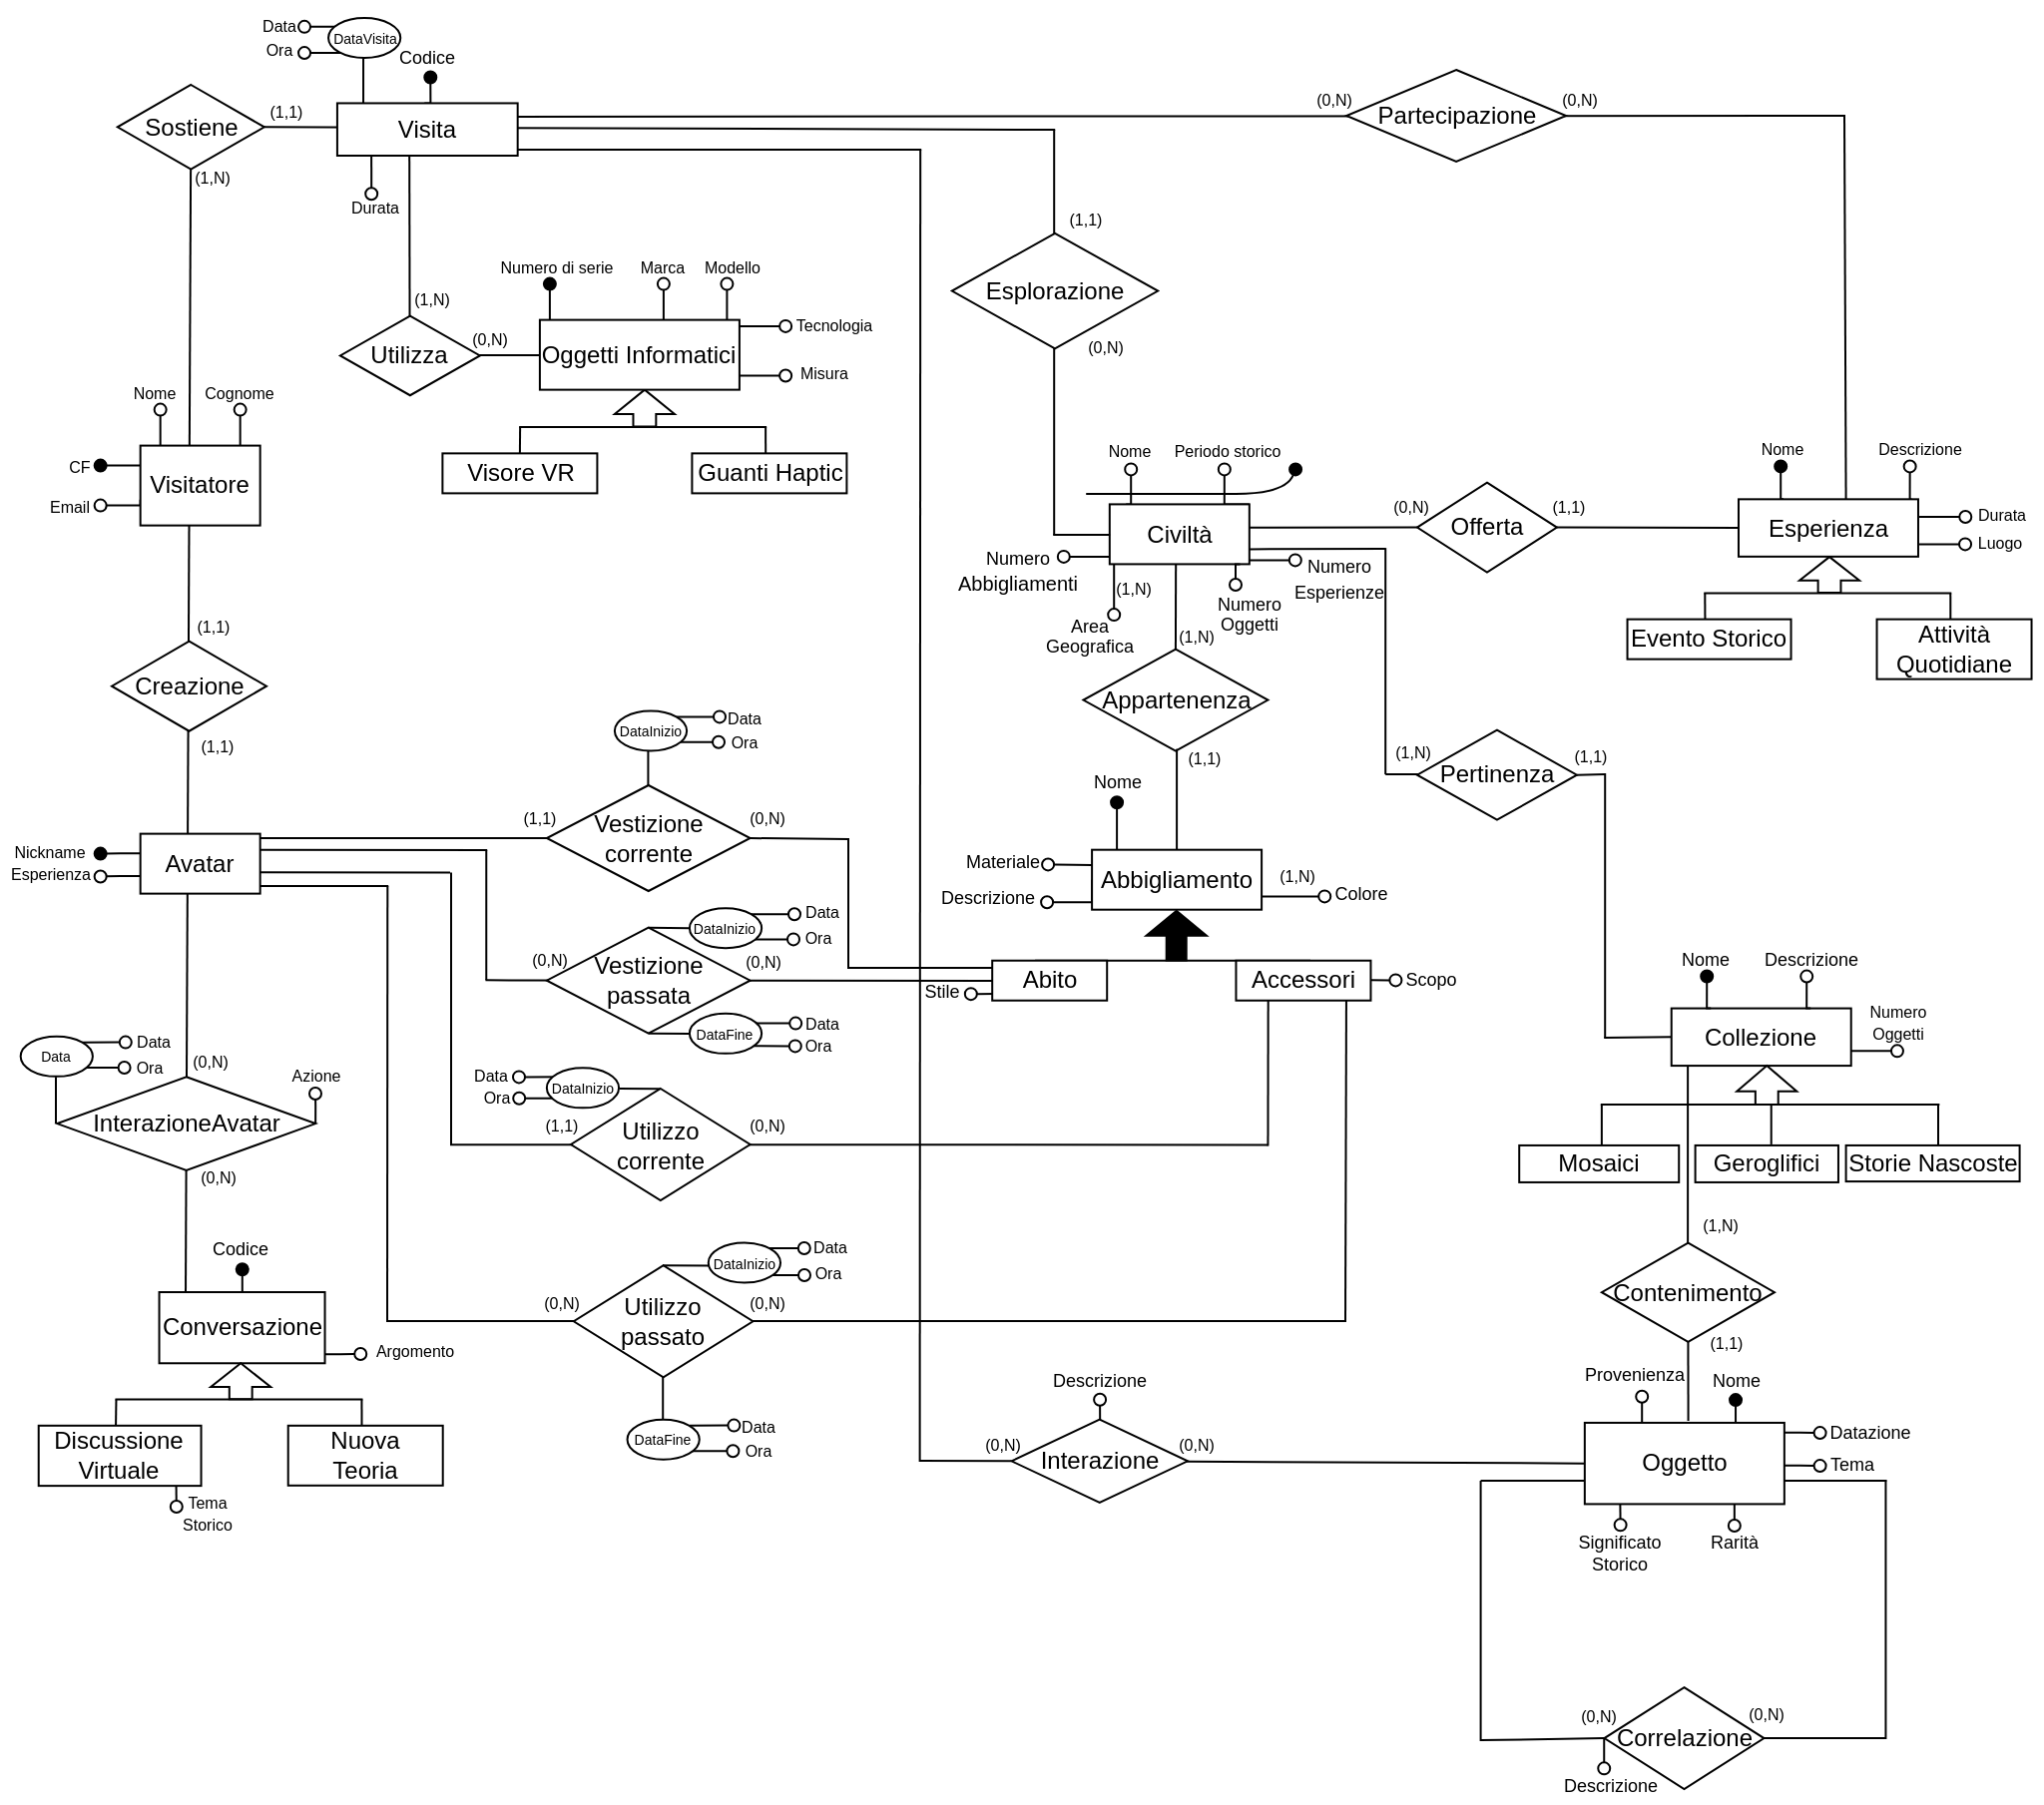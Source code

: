 <mxfile version="24.2.5" type="device">
  <diagram name="Pagina-1" id="xlJhvgW3dntGbL7X99_p">
    <mxGraphModel dx="-611" dy="112" grid="1" gridSize="10" guides="1" tooltips="1" connect="1" arrows="1" fold="1" page="0" pageScale="1" pageWidth="827" pageHeight="1169" math="0" shadow="0">
      <root>
        <mxCell id="0" />
        <mxCell id="1" parent="0" />
        <mxCell id="88VnwZzMv4nlZKu8oqsL-2" style="edgeStyle=orthogonalEdgeStyle;rounded=0;orthogonalLoop=1;jettySize=auto;html=1;exitX=0;exitY=0.5;exitDx=0;exitDy=0;endArrow=oval;endFill=0;" parent="1" edge="1">
          <mxGeometry relative="1" as="geometry">
            <mxPoint x="945.33" y="490.3" as="targetPoint" />
            <mxPoint x="965.33" y="487.415" as="sourcePoint" />
            <Array as="points">
              <mxPoint x="965.33" y="490.3" />
            </Array>
          </mxGeometry>
        </mxCell>
        <mxCell id="88VnwZzMv4nlZKu8oqsL-4" value="Visore VR" style="whiteSpace=wrap;html=1;align=center;" parent="1" vertex="1">
          <mxGeometry x="1116.7" y="464.19" width="77.5" height="20" as="geometry" />
        </mxCell>
        <mxCell id="88VnwZzMv4nlZKu8oqsL-5" style="edgeStyle=orthogonalEdgeStyle;rounded=0;orthogonalLoop=1;jettySize=auto;html=1;exitX=0;exitY=0.5;exitDx=0;exitDy=0;endArrow=oval;endFill=0;" parent="1" source="88VnwZzMv4nlZKu8oqsL-6" edge="1">
          <mxGeometry relative="1" as="geometry">
            <mxPoint x="1419.55" y="689.09" as="targetPoint" />
            <Array as="points">
              <mxPoint x="1442.55" y="689.09" />
            </Array>
          </mxGeometry>
        </mxCell>
        <mxCell id="88VnwZzMv4nlZKu8oqsL-6" value="Abbigliamento" style="whiteSpace=wrap;html=1;align=center;" parent="1" vertex="1">
          <mxGeometry x="1442.05" y="662.84" width="85" height="30" as="geometry" />
        </mxCell>
        <mxCell id="88VnwZzMv4nlZKu8oqsL-8" value="&lt;font style=&quot;font-size: 8px;&quot;&gt;Nome&lt;/font&gt;" style="text;html=1;align=center;verticalAlign=middle;whiteSpace=wrap;rounded=0;" parent="1" vertex="1">
          <mxGeometry x="960.33" y="427.81" width="25" height="10" as="geometry" />
        </mxCell>
        <mxCell id="88VnwZzMv4nlZKu8oqsL-9" value="&lt;font style=&quot;font-size: 8px;&quot;&gt;Cognome&lt;/font&gt;" style="text;html=1;align=center;verticalAlign=middle;whiteSpace=wrap;rounded=0;" parent="1" vertex="1">
          <mxGeometry x="985.33" y="417.81" width="60" height="30" as="geometry" />
        </mxCell>
        <mxCell id="88VnwZzMv4nlZKu8oqsL-10" value="&lt;font style=&quot;font-size: 8px;&quot;&gt;Periodo storico&lt;/font&gt;" style="text;html=1;align=center;verticalAlign=middle;whiteSpace=wrap;rounded=0;" parent="1" vertex="1">
          <mxGeometry x="1475.1" y="447.06" width="70" height="30" as="geometry" />
        </mxCell>
        <mxCell id="88VnwZzMv4nlZKu8oqsL-11" value="&lt;font style=&quot;font-size: 8px;&quot;&gt;Nome&lt;/font&gt;" style="text;html=1;align=center;verticalAlign=middle;whiteSpace=wrap;rounded=0;" parent="1" vertex="1">
          <mxGeometry x="1431.1" y="447.06" width="60" height="30" as="geometry" />
        </mxCell>
        <mxCell id="88VnwZzMv4nlZKu8oqsL-12" value="&lt;font style=&quot;font-size: 8px;&quot;&gt;Misura&lt;/font&gt;" style="text;html=1;align=center;verticalAlign=middle;whiteSpace=wrap;rounded=1;strokeColor=none;" parent="1" vertex="1">
          <mxGeometry x="1282.57" y="417.06" width="50" height="12" as="geometry" />
        </mxCell>
        <mxCell id="88VnwZzMv4nlZKu8oqsL-13" value="&lt;font style=&quot;font-size: 8px;&quot;&gt;Modello&lt;/font&gt;" style="text;html=1;align=center;verticalAlign=middle;whiteSpace=wrap;rounded=1;strokeColor=none;" parent="1" vertex="1">
          <mxGeometry x="1241.7" y="359.82" width="40" height="20" as="geometry" />
        </mxCell>
        <mxCell id="88VnwZzMv4nlZKu8oqsL-14" value="&lt;font style=&quot;font-size: 8px;&quot;&gt;Marca&lt;/font&gt;" style="text;html=1;align=center;verticalAlign=middle;whiteSpace=wrap;rounded=1;strokeColor=none;glass=0;" parent="1" vertex="1">
          <mxGeometry x="1202.33" y="362.32" width="50" height="15" as="geometry" />
        </mxCell>
        <mxCell id="88VnwZzMv4nlZKu8oqsL-15" value="&lt;font style=&quot;font-size: 8px;&quot;&gt;Esperienza&lt;/font&gt;" style="text;html=1;align=center;verticalAlign=middle;whiteSpace=wrap;rounded=1;strokeColor=none;" parent="1" vertex="1">
          <mxGeometry x="895.83" y="662.87" width="49" height="23" as="geometry" />
        </mxCell>
        <mxCell id="88VnwZzMv4nlZKu8oqsL-16" value="&lt;font style=&quot;font-size: 9px;&quot;&gt;Materiale&lt;/font&gt;" style="text;html=1;align=center;verticalAlign=middle;whiteSpace=wrap;rounded=0;" parent="1" vertex="1">
          <mxGeometry x="1379.55" y="660.84" width="35" height="15" as="geometry" />
        </mxCell>
        <mxCell id="88VnwZzMv4nlZKu8oqsL-18" value="&lt;font style=&quot;font-size: 9px;&quot;&gt;Descrizione&lt;/font&gt;" style="text;html=1;align=center;verticalAlign=middle;whiteSpace=wrap;rounded=0;" parent="1" vertex="1">
          <mxGeometry x="1785.36" y="709.04" width="35" height="15" as="geometry" />
        </mxCell>
        <mxCell id="88VnwZzMv4nlZKu8oqsL-19" value="&lt;font style=&quot;font-size: 9px;&quot;&gt;Nome&lt;/font&gt;" style="text;html=1;align=center;verticalAlign=middle;whiteSpace=wrap;rounded=0;" parent="1" vertex="1">
          <mxGeometry x="1732.36" y="709.04" width="35" height="15" as="geometry" />
        </mxCell>
        <mxCell id="88VnwZzMv4nlZKu8oqsL-21" style="edgeStyle=orthogonalEdgeStyle;rounded=0;orthogonalLoop=1;jettySize=auto;html=1;exitX=0.25;exitY=0;exitDx=0;exitDy=0;endArrow=oval;endFill=1;" parent="1" source="88VnwZzMv4nlZKu8oqsL-24" edge="1">
          <mxGeometry relative="1" as="geometry">
            <mxPoint x="1787.1" y="470.69" as="targetPoint" />
          </mxGeometry>
        </mxCell>
        <mxCell id="88VnwZzMv4nlZKu8oqsL-22" style="edgeStyle=orthogonalEdgeStyle;rounded=0;orthogonalLoop=1;jettySize=auto;html=1;exitX=0.75;exitY=0;exitDx=0;exitDy=0;endArrow=oval;endFill=0;" parent="1" edge="1">
          <mxGeometry relative="1" as="geometry">
            <mxPoint x="1851.83" y="470.71" as="targetPoint" />
            <mxPoint x="1852.8" y="487.19" as="sourcePoint" />
          </mxGeometry>
        </mxCell>
        <mxCell id="88VnwZzMv4nlZKu8oqsL-23" style="edgeStyle=orthogonalEdgeStyle;rounded=0;orthogonalLoop=1;jettySize=auto;html=1;exitX=1;exitY=0.5;exitDx=0;exitDy=0;entryX=0.25;entryY=1;entryDx=0;entryDy=0;endArrow=oval;endFill=0;" parent="1" edge="1">
          <mxGeometry relative="1" as="geometry">
            <mxPoint x="1853.4" y="558.315" as="sourcePoint" />
            <mxPoint x="1889.4" y="550.69" as="targetPoint" />
          </mxGeometry>
        </mxCell>
        <mxCell id="88VnwZzMv4nlZKu8oqsL-25" value="Mosaici" style="whiteSpace=wrap;html=1;align=center;" parent="1" vertex="1">
          <mxGeometry x="1656.11" y="810.97" width="80" height="18.5" as="geometry" />
        </mxCell>
        <mxCell id="88VnwZzMv4nlZKu8oqsL-26" value="&lt;font style=&quot;font-size: 8px;&quot;&gt;Nome&lt;/font&gt;" style="text;html=1;align=center;verticalAlign=middle;whiteSpace=wrap;rounded=1;strokeColor=none;" parent="1" vertex="1">
          <mxGeometry x="1768.15" y="450.71" width="40" height="20" as="geometry" />
        </mxCell>
        <mxCell id="88VnwZzMv4nlZKu8oqsL-27" value="&lt;font style=&quot;font-size: 8px;&quot;&gt;Descrizione&lt;/font&gt;" style="text;html=1;align=center;verticalAlign=middle;whiteSpace=wrap;rounded=1;strokeColor=none;" parent="1" vertex="1">
          <mxGeometry x="1836.52" y="450.81" width="40" height="20" as="geometry" />
        </mxCell>
        <mxCell id="88VnwZzMv4nlZKu8oqsL-28" value="&lt;font style=&quot;font-size: 8px;&quot;&gt;Durata&lt;/font&gt;" style="text;html=1;align=center;verticalAlign=middle;whiteSpace=wrap;rounded=1;strokeColor=none;" parent="1" vertex="1">
          <mxGeometry x="1877.52" y="484.19" width="40" height="20" as="geometry" />
        </mxCell>
        <mxCell id="88VnwZzMv4nlZKu8oqsL-29" value="&lt;font style=&quot;font-size: 8px;&quot;&gt;(1,1)&lt;/font&gt;" style="text;html=1;align=center;verticalAlign=middle;whiteSpace=wrap;rounded=1;strokeColor=none;glass=0;" parent="1" vertex="1">
          <mxGeometry x="979.4" y="602.84" width="50" height="15" as="geometry" />
        </mxCell>
        <mxCell id="88VnwZzMv4nlZKu8oqsL-30" value="&lt;font style=&quot;font-size: 8px;&quot;&gt;(1,1)&lt;/font&gt;" style="text;html=1;align=center;verticalAlign=middle;whiteSpace=wrap;rounded=1;strokeColor=none;glass=0;" parent="1" vertex="1">
          <mxGeometry x="977.29" y="542.11" width="50" height="15" as="geometry" />
        </mxCell>
        <mxCell id="88VnwZzMv4nlZKu8oqsL-31" value="&lt;span style=&quot;font-size: 8px;&quot;&gt;(0,N)&lt;/span&gt;" style="text;html=1;align=center;verticalAlign=middle;whiteSpace=wrap;rounded=1;strokeColor=none;glass=0;" parent="1" vertex="1">
          <mxGeometry x="1576.8" y="482.69" width="50" height="15" as="geometry" />
        </mxCell>
        <mxCell id="88VnwZzMv4nlZKu8oqsL-32" value="&lt;span style=&quot;font-size: 8px;&quot;&gt;(1,1)&lt;/span&gt;" style="text;html=1;align=center;verticalAlign=middle;whiteSpace=wrap;rounded=1;strokeColor=none;glass=0;" parent="1" vertex="1">
          <mxGeometry x="1656.11" y="482.69" width="50" height="15" as="geometry" />
        </mxCell>
        <mxCell id="88VnwZzMv4nlZKu8oqsL-33" value="&lt;font style=&quot;font-size: 8px;&quot;&gt;Luogo&lt;/font&gt;" style="text;html=1;align=center;verticalAlign=middle;whiteSpace=wrap;rounded=1;strokeColor=none;" parent="1" vertex="1">
          <mxGeometry x="1876.52" y="497.69" width="40" height="20" as="geometry" />
        </mxCell>
        <mxCell id="88VnwZzMv4nlZKu8oqsL-34" value="&lt;font style=&quot;font-size: 8px;&quot;&gt;(1,N)&lt;/font&gt;" style="text;html=1;align=center;verticalAlign=middle;whiteSpace=wrap;rounded=1;strokeColor=none;glass=0;" parent="1" vertex="1">
          <mxGeometry x="1519.55" y="667.84" width="50" height="15" as="geometry" />
        </mxCell>
        <mxCell id="88VnwZzMv4nlZKu8oqsL-35" style="edgeStyle=orthogonalEdgeStyle;rounded=0;orthogonalLoop=1;jettySize=auto;html=1;exitX=0.5;exitY=1;exitDx=0;exitDy=0;" parent="1" edge="1">
          <mxGeometry relative="1" as="geometry">
            <mxPoint x="1598.27" y="498.63" as="sourcePoint" />
            <mxPoint x="1598.27" y="498.63" as="targetPoint" />
          </mxGeometry>
        </mxCell>
        <mxCell id="88VnwZzMv4nlZKu8oqsL-36" value="Guanti Haptic" style="whiteSpace=wrap;html=1;align=center;" parent="1" vertex="1">
          <mxGeometry x="1241.7" y="464.19" width="77.5" height="20" as="geometry" />
        </mxCell>
        <mxCell id="88VnwZzMv4nlZKu8oqsL-37" value="&lt;font style=&quot;font-size: 8px;&quot;&gt;(1,1)&lt;/font&gt;" style="text;html=1;align=center;verticalAlign=middle;whiteSpace=wrap;rounded=1;strokeColor=none;glass=0;" parent="1" vertex="1">
          <mxGeometry x="1666.8" y="607.82" width="50" height="15" as="geometry" />
        </mxCell>
        <mxCell id="88VnwZzMv4nlZKu8oqsL-38" value="&lt;span style=&quot;font-size: 8px;&quot;&gt;(1,N)&lt;/span&gt;" style="text;html=1;align=center;verticalAlign=middle;whiteSpace=wrap;rounded=1;strokeColor=none;glass=0;" parent="1" vertex="1">
          <mxGeometry x="1577.98" y="605.45" width="50" height="15" as="geometry" />
        </mxCell>
        <mxCell id="88VnwZzMv4nlZKu8oqsL-39" value="&lt;font style=&quot;font-size: 8px;&quot;&gt;CF&lt;/font&gt;" style="text;html=1;align=center;verticalAlign=middle;whiteSpace=wrap;rounded=0;" parent="1" vertex="1">
          <mxGeometry x="925.33" y="464.68" width="20" height="10" as="geometry" />
        </mxCell>
        <mxCell id="88VnwZzMv4nlZKu8oqsL-40" style="edgeStyle=orthogonalEdgeStyle;rounded=0;orthogonalLoop=1;jettySize=auto;html=1;exitX=0;exitY=0;exitDx=0;exitDy=0;endArrow=oval;endFill=0;" parent="1" edge="1">
          <mxGeometry relative="1" as="geometry">
            <mxPoint x="975.33" y="442.3" as="targetPoint" />
            <mxPoint x="975.33" y="460.3" as="sourcePoint" />
            <Array as="points" />
          </mxGeometry>
        </mxCell>
        <mxCell id="88VnwZzMv4nlZKu8oqsL-41" style="edgeStyle=orthogonalEdgeStyle;rounded=0;orthogonalLoop=1;jettySize=auto;html=1;exitX=0;exitY=0;exitDx=0;exitDy=0;endArrow=oval;endFill=0;" parent="1" edge="1">
          <mxGeometry relative="1" as="geometry">
            <mxPoint x="1015.33" y="442.3" as="targetPoint" />
            <mxPoint x="1015.33" y="460.3" as="sourcePoint" />
            <Array as="points" />
          </mxGeometry>
        </mxCell>
        <mxCell id="88VnwZzMv4nlZKu8oqsL-42" value="&lt;font style=&quot;font-size: 8px;&quot;&gt;Email&lt;/font&gt;" style="text;html=1;align=center;verticalAlign=middle;whiteSpace=wrap;rounded=0;" parent="1" vertex="1">
          <mxGeometry x="915.33" y="486.3" width="30" height="7" as="geometry" />
        </mxCell>
        <mxCell id="88VnwZzMv4nlZKu8oqsL-43" style="edgeStyle=orthogonalEdgeStyle;rounded=0;orthogonalLoop=1;jettySize=auto;html=1;exitX=0;exitY=0.25;exitDx=0;exitDy=0;endArrow=oval;endFill=1;" parent="1" source="88VnwZzMv4nlZKu8oqsL-3" edge="1">
          <mxGeometry relative="1" as="geometry">
            <mxPoint x="945.33" y="470.3" as="targetPoint" />
            <mxPoint x="900.33" y="449.06" as="sourcePoint" />
            <Array as="points" />
          </mxGeometry>
        </mxCell>
        <mxCell id="88VnwZzMv4nlZKu8oqsL-44" style="edgeStyle=orthogonalEdgeStyle;rounded=0;orthogonalLoop=1;jettySize=auto;html=1;exitX=0;exitY=0.25;exitDx=0;exitDy=0;endArrow=oval;endFill=1;" parent="1" edge="1">
          <mxGeometry relative="1" as="geometry">
            <mxPoint x="945.33" y="664.81" as="targetPoint" />
            <mxPoint x="965.33" y="664.58" as="sourcePoint" />
            <Array as="points">
              <mxPoint x="955.33" y="664.81" />
            </Array>
          </mxGeometry>
        </mxCell>
        <mxCell id="88VnwZzMv4nlZKu8oqsL-45" value="&lt;font style=&quot;font-size: 8px;&quot;&gt;Nickname&lt;/font&gt;" style="text;html=1;align=center;verticalAlign=middle;whiteSpace=wrap;rounded=1;strokeColor=none;" parent="1" vertex="1">
          <mxGeometry x="905.33" y="650.81" width="30" height="23.5" as="geometry" />
        </mxCell>
        <mxCell id="88VnwZzMv4nlZKu8oqsL-46" value="&lt;font style=&quot;font-size: 9px;&quot;&gt;Descrizione&lt;/font&gt;" style="text;html=1;align=center;verticalAlign=middle;whiteSpace=wrap;rounded=0;" parent="1" vertex="1">
          <mxGeometry x="1369.55" y="677.84" width="40" height="17" as="geometry" />
        </mxCell>
        <mxCell id="88VnwZzMv4nlZKu8oqsL-47" value="&lt;font style=&quot;font-size: 9px;&quot;&gt;Colore&lt;/font&gt;" style="text;html=1;align=center;verticalAlign=middle;whiteSpace=wrap;rounded=0;" parent="1" vertex="1">
          <mxGeometry x="1557.05" y="675.84" width="40" height="17" as="geometry" />
        </mxCell>
        <mxCell id="88VnwZzMv4nlZKu8oqsL-48" style="edgeStyle=orthogonalEdgeStyle;rounded=0;orthogonalLoop=1;jettySize=auto;html=1;exitX=1.011;exitY=0.878;exitDx=0;exitDy=0;endArrow=oval;endFill=0;exitPerimeter=0;" parent="1" edge="1">
          <mxGeometry relative="1" as="geometry">
            <mxPoint x="1527.055" y="686.29" as="sourcePoint" />
            <mxPoint x="1558.62" y="686.2" as="targetPoint" />
            <Array as="points">
              <mxPoint x="1538.62" y="686.2" />
              <mxPoint x="1538.62" y="686.2" />
            </Array>
          </mxGeometry>
        </mxCell>
        <mxCell id="88VnwZzMv4nlZKu8oqsL-49" value="&lt;font style=&quot;font-size: 9px;&quot;&gt;Nome&lt;/font&gt;" style="text;html=1;align=center;verticalAlign=middle;whiteSpace=wrap;rounded=0;" parent="1" vertex="1">
          <mxGeometry x="1434.55" y="619.09" width="40" height="17" as="geometry" />
        </mxCell>
        <mxCell id="88VnwZzMv4nlZKu8oqsL-50" style="edgeStyle=orthogonalEdgeStyle;rounded=0;orthogonalLoop=1;jettySize=auto;html=1;endArrow=oval;endFill=0;" parent="1" edge="1">
          <mxGeometry relative="1" as="geometry">
            <mxPoint x="1442.05" y="670.46" as="sourcePoint" />
            <mxPoint x="1420.05" y="670.21" as="targetPoint" />
            <Array as="points">
              <mxPoint x="1442.05" y="670.46" />
              <mxPoint x="1443.05" y="670.46" />
            </Array>
          </mxGeometry>
        </mxCell>
        <mxCell id="88VnwZzMv4nlZKu8oqsL-51" style="edgeStyle=orthogonalEdgeStyle;rounded=0;orthogonalLoop=1;jettySize=auto;html=1;endArrow=oval;endFill=1;" parent="1" edge="1">
          <mxGeometry relative="1" as="geometry">
            <mxPoint x="1454.55" y="662.84" as="sourcePoint" />
            <mxPoint x="1454.55" y="639.09" as="targetPoint" />
            <Array as="points">
              <mxPoint x="1454.55" y="662.84" />
            </Array>
          </mxGeometry>
        </mxCell>
        <mxCell id="88VnwZzMv4nlZKu8oqsL-52" value="&lt;font style=&quot;font-size: 8px;&quot;&gt;(1,1)&lt;/font&gt;" style="text;html=1;align=center;verticalAlign=middle;whiteSpace=wrap;rounded=1;strokeColor=none;glass=0;" parent="1" vertex="1">
          <mxGeometry x="1487.05" y="612.34" width="22.5" height="6.75" as="geometry" />
        </mxCell>
        <mxCell id="88VnwZzMv4nlZKu8oqsL-53" value="" style="edgeStyle=orthogonalEdgeStyle;rounded=0;orthogonalLoop=1;jettySize=auto;html=1;endArrow=none;endFill=0;exitX=-0.05;exitY=0.91;exitDx=0;exitDy=0;exitPerimeter=0;" parent="1" target="88VnwZzMv4nlZKu8oqsL-54" edge="1">
          <mxGeometry relative="1" as="geometry">
            <mxPoint x="1483.98" y="583.69" as="sourcePoint" />
            <mxPoint x="1483.98" y="664.04" as="targetPoint" />
          </mxGeometry>
        </mxCell>
        <mxCell id="88VnwZzMv4nlZKu8oqsL-54" value="Appartenenza" style="shape=rhombus;perimeter=rhombusPerimeter;whiteSpace=wrap;html=1;align=center;" parent="1" vertex="1">
          <mxGeometry x="1437.73" y="562.29" width="92.5" height="51" as="geometry" />
        </mxCell>
        <mxCell id="88VnwZzMv4nlZKu8oqsL-55" value="" style="endArrow=none;html=1;rounded=0;entryX=0.5;entryY=1;entryDx=0;entryDy=0;exitX=0.5;exitY=0;exitDx=0;exitDy=0;" parent="1" source="88VnwZzMv4nlZKu8oqsL-6" edge="1">
          <mxGeometry width="50" height="50" relative="1" as="geometry">
            <mxPoint x="1439.55" y="669.09" as="sourcePoint" />
            <mxPoint x="1484.55" y="612.34" as="targetPoint" />
          </mxGeometry>
        </mxCell>
        <mxCell id="88VnwZzMv4nlZKu8oqsL-56" value="" style="endArrow=none;html=1;rounded=0;exitX=0.5;exitY=0;exitDx=0;exitDy=0;" parent="1" source="88VnwZzMv4nlZKu8oqsL-54" edge="1">
          <mxGeometry width="50" height="50" relative="1" as="geometry">
            <mxPoint x="1518.98" y="550.04" as="sourcePoint" />
            <mxPoint x="1484.1" y="515.06" as="targetPoint" />
          </mxGeometry>
        </mxCell>
        <mxCell id="88VnwZzMv4nlZKu8oqsL-57" value="" style="shape=flexArrow;endArrow=classic;html=1;rounded=0;fillColor=#000000;endWidth=19.231;endSize=3.849;exitX=0.513;exitY=0.543;exitDx=0;exitDy=0;exitPerimeter=0;" parent="1" source="88VnwZzMv4nlZKu8oqsL-59" edge="1">
          <mxGeometry width="50" height="50" relative="1" as="geometry">
            <mxPoint x="1484.55" y="719.09" as="sourcePoint" />
            <mxPoint x="1484.39" y="692.84" as="targetPoint" />
          </mxGeometry>
        </mxCell>
        <mxCell id="88VnwZzMv4nlZKu8oqsL-58" value="&lt;font style=&quot;font-size: 9px;&quot;&gt;Stile&lt;/font&gt;" style="text;html=1;align=center;verticalAlign=middle;whiteSpace=wrap;rounded=0;" parent="1" vertex="1">
          <mxGeometry x="1347.1" y="725.06" width="40" height="15" as="geometry" />
        </mxCell>
        <mxCell id="88VnwZzMv4nlZKu8oqsL-59" value="" style="line;strokeWidth=1;rotatable=0;dashed=0;labelPosition=right;align=left;verticalAlign=middle;spacingTop=0;spacingLeft=6;points=[];portConstraint=eastwest;" parent="1" vertex="1">
          <mxGeometry x="1413.55" y="713.34" width="138" height="10" as="geometry" />
        </mxCell>
        <mxCell id="88VnwZzMv4nlZKu8oqsL-60" value="" style="endArrow=none;html=1;rounded=0;exitX=0.5;exitY=0;exitDx=0;exitDy=0;" parent="1" source="88VnwZzMv4nlZKu8oqsL-4" edge="1">
          <mxGeometry width="50" height="50" relative="1" as="geometry">
            <mxPoint x="1098.57" y="456.06" as="sourcePoint" />
            <mxPoint x="1155.57" y="451.06" as="targetPoint" />
          </mxGeometry>
        </mxCell>
        <mxCell id="88VnwZzMv4nlZKu8oqsL-61" value="" style="endArrow=none;html=1;rounded=0;" parent="1" edge="1">
          <mxGeometry width="50" height="50" relative="1" as="geometry">
            <mxPoint x="1155.07" y="451.06" as="sourcePoint" />
            <mxPoint x="1279.07" y="451.06" as="targetPoint" />
          </mxGeometry>
        </mxCell>
        <mxCell id="88VnwZzMv4nlZKu8oqsL-62" value="" style="shape=singleArrow;direction=north;whiteSpace=wrap;html=1;arrowWidth=0.381;arrowSize=0.658;" parent="1" vertex="1">
          <mxGeometry x="1202.95" y="432.31" width="30" height="18.5" as="geometry" />
        </mxCell>
        <mxCell id="88VnwZzMv4nlZKu8oqsL-63" value="" style="endArrow=none;html=1;rounded=0;entryX=0.476;entryY=-0.004;entryDx=0;entryDy=0;entryPerimeter=0;" parent="1" target="88VnwZzMv4nlZKu8oqsL-36" edge="1">
          <mxGeometry width="50" height="50" relative="1" as="geometry">
            <mxPoint x="1278.57" y="451.06" as="sourcePoint" />
            <mxPoint x="1358.57" y="406.06" as="targetPoint" />
          </mxGeometry>
        </mxCell>
        <mxCell id="88VnwZzMv4nlZKu8oqsL-64" style="edgeStyle=orthogonalEdgeStyle;rounded=0;orthogonalLoop=1;jettySize=auto;html=1;exitX=0;exitY=0;exitDx=0;exitDy=0;endArrow=oval;endFill=1;" parent="1" edge="1">
          <mxGeometry relative="1" as="geometry">
            <mxPoint x="1170.45" y="379.31" as="targetPoint" />
            <mxPoint x="1170.45" y="397.31" as="sourcePoint" />
            <Array as="points" />
          </mxGeometry>
        </mxCell>
        <mxCell id="88VnwZzMv4nlZKu8oqsL-65" value="&lt;font style=&quot;font-size: 8px;&quot;&gt;Numero di serie&lt;/font&gt;" style="text;html=1;align=center;verticalAlign=middle;whiteSpace=wrap;rounded=1;strokeColor=none;glass=0;" parent="1" vertex="1">
          <mxGeometry x="1141.08" y="366.07" width="65.62" height="7.5" as="geometry" />
        </mxCell>
        <mxCell id="88VnwZzMv4nlZKu8oqsL-66" style="edgeStyle=orthogonalEdgeStyle;rounded=0;orthogonalLoop=1;jettySize=auto;html=1;exitX=0;exitY=0;exitDx=0;exitDy=0;endArrow=oval;endFill=0;" parent="1" edge="1">
          <mxGeometry relative="1" as="geometry">
            <mxPoint x="1227.45" y="379.31" as="targetPoint" />
            <mxPoint x="1227.45" y="397.31" as="sourcePoint" />
            <Array as="points" />
          </mxGeometry>
        </mxCell>
        <mxCell id="88VnwZzMv4nlZKu8oqsL-67" style="edgeStyle=orthogonalEdgeStyle;rounded=0;orthogonalLoop=1;jettySize=auto;html=1;exitX=0;exitY=0;exitDx=0;exitDy=0;endArrow=oval;endFill=0;" parent="1" edge="1">
          <mxGeometry relative="1" as="geometry">
            <mxPoint x="1259.2" y="379.31" as="targetPoint" />
            <mxPoint x="1259.2" y="397.31" as="sourcePoint" />
            <Array as="points" />
          </mxGeometry>
        </mxCell>
        <mxCell id="88VnwZzMv4nlZKu8oqsL-68" style="edgeStyle=orthogonalEdgeStyle;rounded=0;orthogonalLoop=1;jettySize=auto;html=1;exitX=1;exitY=0.5;exitDx=0;exitDy=0;endArrow=oval;endFill=0;" parent="1" edge="1">
          <mxGeometry relative="1" as="geometry">
            <mxPoint x="1265.45" y="425.28" as="sourcePoint" />
            <mxPoint x="1288.57" y="425.28" as="targetPoint" />
          </mxGeometry>
        </mxCell>
        <mxCell id="88VnwZzMv4nlZKu8oqsL-69" style="edgeStyle=orthogonalEdgeStyle;rounded=0;orthogonalLoop=1;jettySize=auto;html=1;exitX=1;exitY=0.5;exitDx=0;exitDy=0;endArrow=oval;endFill=0;" parent="1" edge="1">
          <mxGeometry relative="1" as="geometry">
            <mxPoint x="1265.45" y="400.44" as="sourcePoint" />
            <mxPoint x="1288.57" y="400.44" as="targetPoint" />
          </mxGeometry>
        </mxCell>
        <mxCell id="88VnwZzMv4nlZKu8oqsL-70" value="&lt;font style=&quot;font-size: 8px;&quot;&gt;Tecnologia&lt;/font&gt;" style="text;html=1;align=center;verticalAlign=middle;whiteSpace=wrap;rounded=1;strokeColor=none;" parent="1" vertex="1">
          <mxGeometry x="1290.45" y="389.44" width="46" height="19" as="geometry" />
        </mxCell>
        <mxCell id="88VnwZzMv4nlZKu8oqsL-71" value="&lt;p style=&quot;line-height: 70%;&quot;&gt;&lt;font style=&quot;font-size: 9px;&quot;&gt;Area Geografica&lt;/font&gt;&lt;/p&gt;" style="text;html=1;align=center;verticalAlign=middle;whiteSpace=wrap;rounded=0;" parent="1" vertex="1">
          <mxGeometry x="1410.91" y="539.98" width="60" height="30" as="geometry" />
        </mxCell>
        <mxCell id="88VnwZzMv4nlZKu8oqsL-72" value="" style="shape=singleArrow;direction=north;whiteSpace=wrap;html=1;arrowWidth=0.381;arrowSize=0.658;" parent="1" vertex="1">
          <mxGeometry x="1796.52" y="516.06" width="30" height="18" as="geometry" />
        </mxCell>
        <mxCell id="88VnwZzMv4nlZKu8oqsL-73" value="Evento Storico" style="whiteSpace=wrap;html=1;align=center;" parent="1" vertex="1">
          <mxGeometry x="1710.27" y="547.32" width="82" height="20" as="geometry" />
        </mxCell>
        <mxCell id="88VnwZzMv4nlZKu8oqsL-74" value="Attività Quotidiane" style="whiteSpace=wrap;html=1;align=center;" parent="1" vertex="1">
          <mxGeometry x="1835.27" y="547.32" width="77.5" height="30" as="geometry" />
        </mxCell>
        <mxCell id="88VnwZzMv4nlZKu8oqsL-75" value="" style="endArrow=none;html=1;rounded=0;exitX=0.475;exitY=0.003;exitDx=0;exitDy=0;exitPerimeter=0;" parent="1" source="88VnwZzMv4nlZKu8oqsL-73" edge="1">
          <mxGeometry width="50" height="50" relative="1" as="geometry">
            <mxPoint x="1692.14" y="539.19" as="sourcePoint" />
            <mxPoint x="1749.14" y="534.19" as="targetPoint" />
          </mxGeometry>
        </mxCell>
        <mxCell id="88VnwZzMv4nlZKu8oqsL-76" value="" style="endArrow=none;html=1;rounded=0;" parent="1" edge="1">
          <mxGeometry width="50" height="50" relative="1" as="geometry">
            <mxPoint x="1748.64" y="534.19" as="sourcePoint" />
            <mxPoint x="1872.64" y="534.19" as="targetPoint" />
          </mxGeometry>
        </mxCell>
        <mxCell id="88VnwZzMv4nlZKu8oqsL-77" value="" style="endArrow=none;html=1;rounded=0;entryX=0.476;entryY=-0.004;entryDx=0;entryDy=0;entryPerimeter=0;" parent="1" target="88VnwZzMv4nlZKu8oqsL-74" edge="1">
          <mxGeometry width="50" height="50" relative="1" as="geometry">
            <mxPoint x="1872.14" y="534.19" as="sourcePoint" />
            <mxPoint x="1952.14" y="489.19" as="targetPoint" />
          </mxGeometry>
        </mxCell>
        <mxCell id="88VnwZzMv4nlZKu8oqsL-78" style="edgeStyle=orthogonalEdgeStyle;rounded=0;orthogonalLoop=1;jettySize=auto;html=1;exitX=1;exitY=0.5;exitDx=0;exitDy=0;endArrow=oval;endFill=0;" parent="1" edge="1">
          <mxGeometry relative="1" as="geometry">
            <mxPoint x="1856.52" y="495.99" as="sourcePoint" />
            <mxPoint x="1879.64" y="495.99" as="targetPoint" />
          </mxGeometry>
        </mxCell>
        <mxCell id="88VnwZzMv4nlZKu8oqsL-79" style="edgeStyle=orthogonalEdgeStyle;rounded=0;orthogonalLoop=1;jettySize=auto;html=1;exitX=1;exitY=0.5;exitDx=0;exitDy=0;endArrow=oval;endFill=0;" parent="1" edge="1">
          <mxGeometry relative="1" as="geometry">
            <mxPoint x="1856.52" y="509.69" as="sourcePoint" />
            <mxPoint x="1879.52" y="509.69" as="targetPoint" />
            <Array as="points">
              <mxPoint x="1872.52" y="509.69" />
            </Array>
          </mxGeometry>
        </mxCell>
        <mxCell id="88VnwZzMv4nlZKu8oqsL-80" value="Collezione" style="whiteSpace=wrap;html=1;align=center;" parent="1" vertex="1">
          <mxGeometry x="1732.36" y="742.29" width="90" height="28.75" as="geometry" />
        </mxCell>
        <mxCell id="88VnwZzMv4nlZKu8oqsL-81" style="edgeStyle=orthogonalEdgeStyle;rounded=0;orthogonalLoop=1;jettySize=auto;html=1;exitX=0.75;exitY=0;exitDx=0;exitDy=0;endArrow=oval;endFill=1;" parent="1" edge="1">
          <mxGeometry relative="1" as="geometry">
            <mxPoint x="1752.11" y="742.28" as="sourcePoint" />
            <mxPoint x="1750.11" y="726.28" as="targetPoint" />
          </mxGeometry>
        </mxCell>
        <mxCell id="88VnwZzMv4nlZKu8oqsL-82" style="edgeStyle=orthogonalEdgeStyle;rounded=0;orthogonalLoop=1;jettySize=auto;html=1;exitX=0.75;exitY=0;exitDx=0;exitDy=0;endArrow=oval;endFill=0;" parent="1" edge="1">
          <mxGeometry relative="1" as="geometry">
            <mxPoint x="1802.11" y="742.29" as="sourcePoint" />
            <mxPoint x="1800.11" y="726.29" as="targetPoint" />
          </mxGeometry>
        </mxCell>
        <mxCell id="88VnwZzMv4nlZKu8oqsL-83" value="" style="endArrow=none;html=1;rounded=0;" parent="1" edge="1">
          <mxGeometry width="50" height="50" relative="1" as="geometry">
            <mxPoint x="1696.9" y="790.54" as="sourcePoint" />
            <mxPoint x="1866.68" y="790.54" as="targetPoint" />
          </mxGeometry>
        </mxCell>
        <mxCell id="88VnwZzMv4nlZKu8oqsL-84" value="" style="endArrow=none;html=1;rounded=0;entryX=0.5;entryY=0;entryDx=0;entryDy=0;" parent="1" edge="1">
          <mxGeometry width="50" height="50" relative="1" as="geometry">
            <mxPoint x="1782.36" y="790.46" as="sourcePoint" />
            <mxPoint x="1782.36" y="810.46" as="targetPoint" />
          </mxGeometry>
        </mxCell>
        <mxCell id="88VnwZzMv4nlZKu8oqsL-85" value="" style="endArrow=none;html=1;rounded=0;entryX=0.5;entryY=0;entryDx=0;entryDy=0;" parent="1" edge="1">
          <mxGeometry width="50" height="50" relative="1" as="geometry">
            <mxPoint x="1866.01" y="790.54" as="sourcePoint" />
            <mxPoint x="1866.01" y="810.54" as="targetPoint" />
          </mxGeometry>
        </mxCell>
        <mxCell id="88VnwZzMv4nlZKu8oqsL-86" value="" style="endArrow=none;html=1;rounded=0;" parent="1" edge="1">
          <mxGeometry width="50" height="50" relative="1" as="geometry">
            <mxPoint x="1740.56" y="861.04" as="sourcePoint" />
            <mxPoint x="1740.56" y="771.04" as="targetPoint" />
          </mxGeometry>
        </mxCell>
        <mxCell id="88VnwZzMv4nlZKu8oqsL-87" value="" style="endArrow=none;html=1;rounded=0;exitX=0.5;exitY=1;exitDx=0;exitDy=0;" parent="1" source="88VnwZzMv4nlZKu8oqsL-145" edge="1">
          <mxGeometry width="50" height="50" relative="1" as="geometry">
            <mxPoint x="1493.388" y="929.465" as="sourcePoint" />
            <mxPoint x="1740.8" y="949.04" as="targetPoint" />
          </mxGeometry>
        </mxCell>
        <mxCell id="88VnwZzMv4nlZKu8oqsL-88" value="&lt;span style=&quot;font-size: 8px;&quot;&gt;(1,N)&lt;/span&gt;" style="text;html=1;align=center;verticalAlign=middle;whiteSpace=wrap;rounded=1;strokeColor=none;glass=0;" parent="1" vertex="1">
          <mxGeometry x="1732.36" y="841.94" width="50" height="15.277" as="geometry" />
        </mxCell>
        <mxCell id="88VnwZzMv4nlZKu8oqsL-92" value="&lt;font style=&quot;font-size: 9px;&quot;&gt;Datazione&lt;/font&gt;" style="text;html=1;align=center;verticalAlign=middle;whiteSpace=wrap;rounded=0;" parent="1" vertex="1">
          <mxGeometry x="1811.8" y="945.04" width="40" height="17.314" as="geometry" />
        </mxCell>
        <mxCell id="88VnwZzMv4nlZKu8oqsL-93" value="&lt;p style=&quot;line-height: 77%;&quot;&gt;&lt;font style=&quot;font-size: 9px;&quot;&gt;Significato Storico&lt;/font&gt;&lt;/p&gt;" style="text;html=1;align=center;verticalAlign=middle;whiteSpace=wrap;rounded=0;spacing=2;spacingTop=0;" parent="1" vertex="1">
          <mxGeometry x="1679.3" y="1006.04" width="55" height="17.314" as="geometry" />
        </mxCell>
        <mxCell id="88VnwZzMv4nlZKu8oqsL-94" style="edgeStyle=orthogonalEdgeStyle;rounded=0;orthogonalLoop=1;jettySize=auto;html=1;exitX=0.75;exitY=0;exitDx=0;exitDy=0;entryX=0.614;entryY=1.108;entryDx=0;entryDy=0;entryPerimeter=0;endArrow=oval;endFill=1;" parent="1" edge="1">
          <mxGeometry relative="1" as="geometry">
            <mxPoint x="1764.52" y="950" as="sourcePoint" />
            <mxPoint x="1764.52" y="938.545" as="targetPoint" />
          </mxGeometry>
        </mxCell>
        <mxCell id="88VnwZzMv4nlZKu8oqsL-95" style="edgeStyle=orthogonalEdgeStyle;rounded=0;orthogonalLoop=1;jettySize=auto;html=1;exitX=0.25;exitY=0;exitDx=0;exitDy=0;entryX=0.842;entryY=1.009;entryDx=0;entryDy=0;entryPerimeter=0;endArrow=oval;endFill=0;" parent="1" source="88VnwZzMv4nlZKu8oqsL-152" edge="1">
          <mxGeometry relative="1" as="geometry">
            <mxPoint x="1717.6" y="936.881" as="targetPoint" />
          </mxGeometry>
        </mxCell>
        <mxCell id="88VnwZzMv4nlZKu8oqsL-96" style="edgeStyle=orthogonalEdgeStyle;rounded=0;orthogonalLoop=1;jettySize=auto;html=1;exitX=0.75;exitY=1;exitDx=0;exitDy=0;entryX=0.578;entryY=0.124;entryDx=0;entryDy=0;entryPerimeter=0;endArrow=oval;endFill=0;" parent="1" source="88VnwZzMv4nlZKu8oqsL-152" edge="1">
          <mxGeometry relative="1" as="geometry">
            <mxPoint x="1763.92" y="1001.509" as="targetPoint" />
          </mxGeometry>
        </mxCell>
        <mxCell id="88VnwZzMv4nlZKu8oqsL-97" value="&lt;span style=&quot;font-size: 8px;&quot;&gt;(1,1)&lt;/span&gt;" style="text;html=1;align=center;verticalAlign=middle;whiteSpace=wrap;rounded=1;strokeColor=none;glass=0;" parent="1" vertex="1">
          <mxGeometry x="1735.36" y="900.901" width="50" height="15.277" as="geometry" />
        </mxCell>
        <mxCell id="88VnwZzMv4nlZKu8oqsL-99" value="&lt;font style=&quot;font-size: 9px;&quot;&gt;Rarità&lt;/font&gt;" style="text;html=1;align=center;verticalAlign=middle;whiteSpace=wrap;rounded=0;" parent="1" vertex="1">
          <mxGeometry x="1744.3" y="999.942" width="40" height="17.314" as="geometry" />
        </mxCell>
        <mxCell id="88VnwZzMv4nlZKu8oqsL-100" style="edgeStyle=orthogonalEdgeStyle;rounded=0;orthogonalLoop=1;jettySize=auto;html=1;exitX=0.75;exitY=1;exitDx=0;exitDy=0;entryX=0.578;entryY=0.124;entryDx=0;entryDy=0;entryPerimeter=0;endArrow=oval;endFill=0;" parent="1" edge="1">
          <mxGeometry relative="1" as="geometry">
            <mxPoint x="1706.69" y="990.7" as="sourcePoint" />
            <mxPoint x="1706.81" y="1001.169" as="targetPoint" />
          </mxGeometry>
        </mxCell>
        <mxCell id="88VnwZzMv4nlZKu8oqsL-102" style="edgeStyle=orthogonalEdgeStyle;rounded=0;orthogonalLoop=1;jettySize=auto;html=1;exitX=1;exitY=0.5;exitDx=0;exitDy=0;endArrow=oval;endFill=0;" parent="1" edge="1">
          <mxGeometry relative="1" as="geometry">
            <mxPoint x="1822.36" y="763.68" as="sourcePoint" />
            <mxPoint x="1845.48" y="763.68" as="targetPoint" />
          </mxGeometry>
        </mxCell>
        <mxCell id="88VnwZzMv4nlZKu8oqsL-103" value="&lt;font style=&quot;font-size: 8px;&quot;&gt;Numero&lt;/font&gt;&lt;div style=&quot;line-height: 60%;&quot;&gt;&lt;font style=&quot;font-size: 8px;&quot;&gt;Oggetti&lt;/font&gt;&lt;/div&gt;" style="text;html=1;align=center;verticalAlign=middle;whiteSpace=wrap;rounded=1;strokeColor=none;" parent="1" vertex="1">
          <mxGeometry x="1826.11" y="737.72" width="40" height="18" as="geometry" />
        </mxCell>
        <mxCell id="88VnwZzMv4nlZKu8oqsL-106" value="&lt;span style=&quot;font-size: 8px;&quot;&gt;(0,N)&lt;/span&gt;" style="text;html=1;align=center;verticalAlign=middle;whiteSpace=wrap;rounded=1;strokeColor=none;glass=0;" parent="1" vertex="1">
          <mxGeometry x="1385.8" y="957.07" width="22.5" height="6.75" as="geometry" />
        </mxCell>
        <mxCell id="88VnwZzMv4nlZKu8oqsL-107" value="&lt;font style=&quot;font-size: 8px;&quot;&gt;(0,N)&lt;/font&gt;" style="text;html=1;align=center;verticalAlign=middle;whiteSpace=wrap;rounded=1;strokeColor=none;glass=0;" parent="1" vertex="1">
          <mxGeometry x="1483.48" y="957.07" width="22.5" height="6.75" as="geometry" />
        </mxCell>
        <mxCell id="88VnwZzMv4nlZKu8oqsL-112" style="edgeStyle=orthogonalEdgeStyle;rounded=0;orthogonalLoop=1;jettySize=auto;html=1;exitX=0.5;exitY=1;exitDx=0;exitDy=0;" parent="1" edge="1">
          <mxGeometry relative="1" as="geometry">
            <mxPoint x="1620.12" y="305.86" as="sourcePoint" />
            <mxPoint x="1620.12" y="305.86" as="targetPoint" />
          </mxGeometry>
        </mxCell>
        <mxCell id="88VnwZzMv4nlZKu8oqsL-113" value="&lt;font style=&quot;font-size: 8px;&quot;&gt;Ora&lt;/font&gt;" style="text;html=1;align=center;verticalAlign=middle;whiteSpace=wrap;rounded=1;strokeColor=none;glass=0;" parent="1" vertex="1">
          <mxGeometry x="1009.52" y="253.62" width="50" height="15" as="geometry" />
        </mxCell>
        <mxCell id="88VnwZzMv4nlZKu8oqsL-115" value="&lt;font style=&quot;font-size: 8px;&quot;&gt;Data&lt;/font&gt;" style="text;html=1;align=center;verticalAlign=middle;whiteSpace=wrap;rounded=1;strokeColor=none;glass=0;" parent="1" vertex="1">
          <mxGeometry x="1009.52" y="241.06" width="50" height="15" as="geometry" />
        </mxCell>
        <mxCell id="88VnwZzMv4nlZKu8oqsL-116" style="edgeStyle=orthogonalEdgeStyle;rounded=0;orthogonalLoop=1;jettySize=auto;html=1;exitX=0;exitY=0;exitDx=0;exitDy=0;endArrow=oval;endFill=0;" parent="1" edge="1">
          <mxGeometry relative="1" as="geometry">
            <mxPoint x="1047.52" y="250.42" as="targetPoint" />
            <mxPoint x="1066.9" y="250.42" as="sourcePoint" />
            <Array as="points" />
          </mxGeometry>
        </mxCell>
        <mxCell id="88VnwZzMv4nlZKu8oqsL-117" style="edgeStyle=orthogonalEdgeStyle;rounded=0;orthogonalLoop=1;jettySize=auto;html=1;endArrow=oval;endFill=0;" parent="1" edge="1">
          <mxGeometry relative="1" as="geometry">
            <mxPoint x="1047.52" y="263.54" as="targetPoint" />
            <mxPoint x="1067.52" y="263.54" as="sourcePoint" />
            <Array as="points" />
          </mxGeometry>
        </mxCell>
        <mxCell id="88VnwZzMv4nlZKu8oqsL-118" value="" style="endArrow=none;html=1;rounded=0;entryX=0.551;entryY=1.003;entryDx=0;entryDy=0;entryPerimeter=0;" parent="1" edge="1">
          <mxGeometry width="50" height="50" relative="1" as="geometry">
            <mxPoint x="1077.02" y="289.16" as="sourcePoint" />
            <mxPoint x="1077.02" y="266.1" as="targetPoint" />
          </mxGeometry>
        </mxCell>
        <mxCell id="88VnwZzMv4nlZKu8oqsL-119" value="&lt;p style=&quot;line-height: 110%;&quot;&gt;&lt;font style=&quot;font-size: 7px;&quot;&gt;DataVisita&lt;/font&gt;&lt;/p&gt;" style="ellipse;whiteSpace=wrap;html=1;" parent="1" vertex="1">
          <mxGeometry x="1059.52" y="246.04" width="36.12" height="20" as="geometry" />
        </mxCell>
        <mxCell id="88VnwZzMv4nlZKu8oqsL-121" value="&lt;font style=&quot;font-size: 8px;&quot;&gt;Durata&lt;/font&gt;" style="text;html=1;align=center;verticalAlign=middle;whiteSpace=wrap;rounded=1;strokeColor=none;glass=0;" parent="1" vertex="1">
          <mxGeometry x="1057.6" y="331.04" width="50" height="17" as="geometry" />
        </mxCell>
        <mxCell id="88VnwZzMv4nlZKu8oqsL-122" style="edgeStyle=orthogonalEdgeStyle;rounded=0;orthogonalLoop=1;jettySize=auto;html=1;exitX=1;exitY=0.5;exitDx=0;exitDy=0;endArrow=oval;endFill=0;" parent="1" edge="1">
          <mxGeometry relative="1" as="geometry">
            <mxPoint x="1081.48" y="334.08" as="targetPoint" />
            <mxPoint x="1081.07" y="313.66" as="sourcePoint" />
            <Array as="points">
              <mxPoint x="1081.07" y="333.66" />
            </Array>
          </mxGeometry>
        </mxCell>
        <mxCell id="88VnwZzMv4nlZKu8oqsL-123" value="&lt;span style=&quot;font-size: 8px;&quot;&gt;(1,N)&lt;/span&gt;" style="text;html=1;align=center;verticalAlign=middle;whiteSpace=wrap;rounded=1;strokeColor=none;glass=0;" parent="1" vertex="1">
          <mxGeometry x="990.0" y="321.5" width="22.5" height="6.75" as="geometry" />
        </mxCell>
        <mxCell id="88VnwZzMv4nlZKu8oqsL-124" value="&lt;font style=&quot;font-size: 8px;&quot;&gt;(0,N)&lt;/font&gt;" style="text;html=1;align=center;verticalAlign=middle;whiteSpace=wrap;rounded=1;strokeColor=none;glass=0;" parent="1" vertex="1">
          <mxGeometry x="1129.15" y="402.81" width="22.5" height="6.75" as="geometry" />
        </mxCell>
        <mxCell id="88VnwZzMv4nlZKu8oqsL-125" value="Sostiene" style="shape=rhombus;perimeter=rhombusPerimeter;whiteSpace=wrap;html=1;align=center;" parent="1" vertex="1">
          <mxGeometry x="953.87" y="279.5" width="73.56" height="42.36" as="geometry" />
        </mxCell>
        <mxCell id="88VnwZzMv4nlZKu8oqsL-126" value="" style="endArrow=none;html=1;rounded=0;entryX=1;entryY=0.5;entryDx=0;entryDy=0;" parent="1" target="88VnwZzMv4nlZKu8oqsL-125" edge="1">
          <mxGeometry width="50" height="50" relative="1" as="geometry">
            <mxPoint x="1423.6" y="302.06" as="sourcePoint" />
            <mxPoint x="1033.57" y="302.24" as="targetPoint" />
          </mxGeometry>
        </mxCell>
        <mxCell id="88VnwZzMv4nlZKu8oqsL-127" value="&lt;span style=&quot;font-size: 8px;&quot;&gt;(1,1)&lt;/span&gt;" style="text;html=1;align=center;verticalAlign=middle;whiteSpace=wrap;rounded=1;strokeColor=none;glass=0;" parent="1" vertex="1">
          <mxGeometry x="1027.43" y="288.72" width="22.5" height="6.75" as="geometry" />
        </mxCell>
        <mxCell id="88VnwZzMv4nlZKu8oqsL-128" value="&lt;span style=&quot;font-size: 8px;&quot;&gt;(1,N)&lt;/span&gt;" style="text;html=1;align=center;verticalAlign=middle;whiteSpace=wrap;rounded=1;strokeColor=none;glass=0;" parent="1" vertex="1">
          <mxGeometry x="1100.27" y="382.69" width="22.5" height="6.75" as="geometry" />
        </mxCell>
        <mxCell id="88VnwZzMv4nlZKu8oqsL-129" style="edgeStyle=orthogonalEdgeStyle;rounded=0;orthogonalLoop=1;jettySize=auto;html=1;exitX=0.25;exitY=0;exitDx=0;exitDy=0;entryX=0.842;entryY=1.009;entryDx=0;entryDy=0;entryPerimeter=0;endArrow=oval;endFill=1;" parent="1" edge="1">
          <mxGeometry relative="1" as="geometry">
            <mxPoint x="1107.65" y="288.72" as="sourcePoint" />
            <mxPoint x="1110.65" y="275.72" as="targetPoint" />
          </mxGeometry>
        </mxCell>
        <mxCell id="88VnwZzMv4nlZKu8oqsL-130" value="&lt;font style=&quot;font-size: 9px;&quot;&gt;Codice&lt;/font&gt;" style="text;html=1;align=center;verticalAlign=middle;whiteSpace=wrap;rounded=0;" parent="1" vertex="1">
          <mxGeometry x="1089.15" y="256.061" width="40" height="17.314" as="geometry" />
        </mxCell>
        <mxCell id="88VnwZzMv4nlZKu8oqsL-131" style="edgeStyle=orthogonalEdgeStyle;rounded=0;orthogonalLoop=1;jettySize=auto;html=1;exitX=0.5;exitY=1;exitDx=0;exitDy=0;" parent="1" edge="1">
          <mxGeometry relative="1" as="geometry">
            <mxPoint x="1825.72" y="299.05" as="sourcePoint" />
            <mxPoint x="1825.72" y="299.05" as="targetPoint" />
          </mxGeometry>
        </mxCell>
        <mxCell id="88VnwZzMv4nlZKu8oqsL-132" style="edgeStyle=orthogonalEdgeStyle;rounded=0;orthogonalLoop=1;jettySize=auto;html=1;exitX=0.5;exitY=1;exitDx=0;exitDy=0;" parent="1" edge="1">
          <mxGeometry relative="1" as="geometry">
            <mxPoint x="1843.72" y="298.14" as="sourcePoint" />
            <mxPoint x="1843.72" y="298.14" as="targetPoint" />
          </mxGeometry>
        </mxCell>
        <mxCell id="88VnwZzMv4nlZKu8oqsL-133" value="&lt;span style=&quot;font-size: 8px;&quot;&gt;(0,N)&lt;/span&gt;" style="text;html=1;align=center;verticalAlign=middle;whiteSpace=wrap;rounded=1;strokeColor=none;glass=0;" parent="1" vertex="1">
          <mxGeometry x="1551.55" y="282.3" width="22.5" height="6.75" as="geometry" />
        </mxCell>
        <mxCell id="88VnwZzMv4nlZKu8oqsL-134" value="&lt;font style=&quot;font-size: 8px;&quot;&gt;(0,N)&lt;/font&gt;" style="text;html=1;align=center;verticalAlign=middle;whiteSpace=wrap;rounded=1;strokeColor=none;glass=0;" parent="1" vertex="1">
          <mxGeometry x="1674.93" y="282.3" width="22.5" height="6.75" as="geometry" />
        </mxCell>
        <mxCell id="88VnwZzMv4nlZKu8oqsL-143" value="&lt;font style=&quot;font-size: 8px;&quot;&gt;Argomento&lt;/font&gt;" style="text;html=1;align=center;verticalAlign=middle;whiteSpace=wrap;rounded=1;strokeColor=none;" parent="1" vertex="1">
          <mxGeometry x="1082.77" y="903.56" width="40" height="19" as="geometry" />
        </mxCell>
        <mxCell id="88VnwZzMv4nlZKu8oqsL-144" value="" style="shape=singleArrow;direction=north;whiteSpace=wrap;html=1;arrowWidth=0.381;arrowSize=0.658;" parent="1" vertex="1">
          <mxGeometry x="1765.14" y="771.04" width="30" height="19.5" as="geometry" />
        </mxCell>
        <mxCell id="88VnwZzMv4nlZKu8oqsL-145" value="Contenimento" style="shape=rhombus;perimeter=rhombusPerimeter;whiteSpace=wrap;html=1;align=center;" parent="1" vertex="1">
          <mxGeometry x="1697.43" y="859.79" width="86.56" height="49.63" as="geometry" />
        </mxCell>
        <mxCell id="88VnwZzMv4nlZKu8oqsL-146" value="Geroglifici" style="whiteSpace=wrap;html=1;align=center;" parent="1" vertex="1">
          <mxGeometry x="1744.3" y="810.97" width="71.68" height="18.5" as="geometry" />
        </mxCell>
        <mxCell id="88VnwZzMv4nlZKu8oqsL-147" value="Storie Nascoste" style="whiteSpace=wrap;html=1;align=center;" parent="1" vertex="1">
          <mxGeometry x="1819.8" y="810.97" width="87" height="18.07" as="geometry" />
        </mxCell>
        <mxCell id="88VnwZzMv4nlZKu8oqsL-148" style="edgeStyle=orthogonalEdgeStyle;rounded=0;orthogonalLoop=1;jettySize=auto;html=1;endArrow=oval;endFill=0;" parent="1" edge="1">
          <mxGeometry relative="1" as="geometry">
            <mxPoint x="1788.92" y="954.91" as="sourcePoint" />
            <mxPoint x="1806.8" y="955.04" as="targetPoint" />
            <Array as="points">
              <mxPoint x="1796.8" y="955.04" />
            </Array>
          </mxGeometry>
        </mxCell>
        <mxCell id="88VnwZzMv4nlZKu8oqsL-149" value="" style="endArrow=none;html=1;rounded=0;" parent="1" edge="1">
          <mxGeometry width="50" height="50" relative="1" as="geometry">
            <mxPoint x="1636.8" y="1109.478" as="sourcePoint" />
            <mxPoint x="1636.8" y="979.04" as="targetPoint" />
          </mxGeometry>
        </mxCell>
        <mxCell id="88VnwZzMv4nlZKu8oqsL-150" value="" style="endArrow=none;html=1;rounded=0;" parent="1" edge="1">
          <mxGeometry width="50" height="50" relative="1" as="geometry">
            <mxPoint x="1839.72" y="1108.54" as="sourcePoint" />
            <mxPoint x="1839.72" y="979.33" as="targetPoint" />
          </mxGeometry>
        </mxCell>
        <mxCell id="88VnwZzMv4nlZKu8oqsL-151" value="" style="endArrow=none;html=1;rounded=0;" parent="1" edge="1">
          <mxGeometry width="50" height="50" relative="1" as="geometry">
            <mxPoint x="1636.8" y="979.04" as="sourcePoint" />
            <mxPoint x="1840.3" y="979.04" as="targetPoint" />
          </mxGeometry>
        </mxCell>
        <mxCell id="88VnwZzMv4nlZKu8oqsL-152" value="Oggetto" style="whiteSpace=wrap;html=1;align=center;" parent="1" vertex="1">
          <mxGeometry x="1688.92" y="949.965" width="100" height="40.739" as="geometry" />
        </mxCell>
        <mxCell id="88VnwZzMv4nlZKu8oqsL-154" value="Correlazione" style="shape=rhombus;perimeter=rhombusPerimeter;whiteSpace=wrap;html=1;align=center;" parent="1" vertex="1">
          <mxGeometry x="1698.74" y="1082.578" width="80" height="50.924" as="geometry" />
        </mxCell>
        <mxCell id="88VnwZzMv4nlZKu8oqsL-155" value="&lt;font style=&quot;font-size: 8px;&quot;&gt;(0,N)&lt;/font&gt;" style="text;html=1;align=center;verticalAlign=middle;whiteSpace=wrap;rounded=1;strokeColor=none;glass=0;" parent="1" vertex="1">
          <mxGeometry x="1670.86" y="1086.41" width="50" height="19" as="geometry" />
        </mxCell>
        <mxCell id="88VnwZzMv4nlZKu8oqsL-156" value="&lt;font style=&quot;font-size: 8px;&quot;&gt;(0,N)&lt;/font&gt;" style="text;html=1;align=center;verticalAlign=middle;whiteSpace=wrap;rounded=1;strokeColor=none;glass=0;" parent="1" vertex="1">
          <mxGeometry x="1754.86" y="1082.96" width="50" height="24.24" as="geometry" />
        </mxCell>
        <mxCell id="88VnwZzMv4nlZKu8oqsL-157" value="&lt;font style=&quot;font-size: 9px;&quot;&gt;Descrizione&lt;/font&gt;" style="text;html=1;align=center;verticalAlign=middle;whiteSpace=wrap;rounded=0;" parent="1" vertex="1">
          <mxGeometry x="1681.62" y="1122.49" width="40" height="17.314" as="geometry" />
        </mxCell>
        <mxCell id="88VnwZzMv4nlZKu8oqsL-158" style="edgeStyle=orthogonalEdgeStyle;rounded=0;orthogonalLoop=1;jettySize=auto;html=1;exitX=1;exitY=0;exitDx=0;exitDy=0;endArrow=oval;endFill=0;" parent="1" edge="1">
          <mxGeometry relative="1" as="geometry">
            <mxPoint x="1698.62" y="1108.18" as="sourcePoint" />
            <mxPoint x="1698.62" y="1123.18" as="targetPoint" />
          </mxGeometry>
        </mxCell>
        <mxCell id="88VnwZzMv4nlZKu8oqsL-159" value="" style="endArrow=none;html=1;rounded=0;entryX=0;entryY=0.5;entryDx=0;entryDy=0;" parent="1" target="88VnwZzMv4nlZKu8oqsL-154" edge="1">
          <mxGeometry width="50" height="50" relative="1" as="geometry">
            <mxPoint x="1636.8" y="1109.04" as="sourcePoint" />
            <mxPoint x="1681.48" y="1095.41" as="targetPoint" />
          </mxGeometry>
        </mxCell>
        <mxCell id="88VnwZzMv4nlZKu8oqsL-160" value="" style="endArrow=none;html=1;rounded=0;exitX=1;exitY=0.5;exitDx=0;exitDy=0;" parent="1" source="88VnwZzMv4nlZKu8oqsL-154" edge="1">
          <mxGeometry width="50" height="50" relative="1" as="geometry">
            <mxPoint x="1771.48" y="1085.41" as="sourcePoint" />
            <mxPoint x="1839.8" y="1108.04" as="targetPoint" />
          </mxGeometry>
        </mxCell>
        <mxCell id="88VnwZzMv4nlZKu8oqsL-161" style="edgeStyle=orthogonalEdgeStyle;rounded=0;orthogonalLoop=1;jettySize=auto;html=1;exitX=0.5;exitY=1;exitDx=0;exitDy=0;" parent="1" edge="1">
          <mxGeometry relative="1" as="geometry">
            <mxPoint x="911.01" y="843.12" as="sourcePoint" />
            <mxPoint x="911.01" y="843.12" as="targetPoint" />
          </mxGeometry>
        </mxCell>
        <mxCell id="88VnwZzMv4nlZKu8oqsL-162" style="edgeStyle=orthogonalEdgeStyle;rounded=0;orthogonalLoop=1;jettySize=auto;html=1;exitX=0.5;exitY=1;exitDx=0;exitDy=0;" parent="1" edge="1">
          <mxGeometry relative="1" as="geometry">
            <mxPoint x="922.27" y="871.65" as="sourcePoint" />
            <mxPoint x="922.27" y="871.65" as="targetPoint" />
          </mxGeometry>
        </mxCell>
        <mxCell id="88VnwZzMv4nlZKu8oqsL-163" style="edgeStyle=orthogonalEdgeStyle;rounded=0;orthogonalLoop=1;jettySize=auto;html=1;exitX=0.5;exitY=1;exitDx=0;exitDy=0;" parent="1" edge="1">
          <mxGeometry relative="1" as="geometry">
            <mxPoint x="940.27" y="870.74" as="sourcePoint" />
            <mxPoint x="940.27" y="870.74" as="targetPoint" />
          </mxGeometry>
        </mxCell>
        <mxCell id="88VnwZzMv4nlZKu8oqsL-164" value="&lt;font style=&quot;font-size: 8px;&quot;&gt;(0,N)&lt;/font&gt;" style="text;html=1;align=center;verticalAlign=middle;whiteSpace=wrap;rounded=1;strokeColor=none;glass=0;" parent="1" vertex="1">
          <mxGeometry x="993.15" y="822.72" width="22.5" height="6.75" as="geometry" />
        </mxCell>
        <mxCell id="88VnwZzMv4nlZKu8oqsL-171" value="&lt;font style=&quot;font-size: 8px;&quot;&gt;(0,N)&lt;/font&gt;" style="text;html=1;align=center;verticalAlign=middle;whiteSpace=wrap;rounded=1;strokeColor=none;glass=0;" parent="1" vertex="1">
          <mxGeometry x="988.75" y="763.39" width="22.5" height="8.79" as="geometry" />
        </mxCell>
        <mxCell id="88VnwZzMv4nlZKu8oqsL-177" style="edgeStyle=orthogonalEdgeStyle;rounded=0;orthogonalLoop=1;jettySize=auto;html=1;exitX=0.5;exitY=1;exitDx=0;exitDy=0;" parent="1" edge="1">
          <mxGeometry relative="1" as="geometry">
            <mxPoint x="1214.64" y="810.97" as="sourcePoint" />
            <mxPoint x="1214.64" y="810.97" as="targetPoint" />
          </mxGeometry>
        </mxCell>
        <mxCell id="88VnwZzMv4nlZKu8oqsL-178" value="&lt;font style=&quot;font-size: 8px;&quot;&gt;(1,1)&lt;/font&gt;" style="text;html=1;align=center;verticalAlign=middle;whiteSpace=wrap;rounded=1;strokeColor=none;glass=0;" parent="1" vertex="1">
          <mxGeometry x="1165.45" y="795.66" width="22.5" height="8.79" as="geometry" />
        </mxCell>
        <mxCell id="88VnwZzMv4nlZKu8oqsL-179" style="edgeStyle=orthogonalEdgeStyle;rounded=0;orthogonalLoop=1;jettySize=auto;html=1;exitX=0.5;exitY=1;exitDx=0;exitDy=0;" parent="1" edge="1">
          <mxGeometry relative="1" as="geometry">
            <mxPoint x="1121.1" y="812.05" as="sourcePoint" />
            <mxPoint x="1121.1" y="812.05" as="targetPoint" />
          </mxGeometry>
        </mxCell>
        <mxCell id="88VnwZzMv4nlZKu8oqsL-181" style="edgeStyle=orthogonalEdgeStyle;rounded=0;orthogonalLoop=1;jettySize=auto;html=1;exitX=0.5;exitY=1;exitDx=0;exitDy=0;" parent="1" edge="1">
          <mxGeometry relative="1" as="geometry">
            <mxPoint x="1333.13" y="779.84" as="sourcePoint" />
            <mxPoint x="1333.13" y="779.84" as="targetPoint" />
          </mxGeometry>
        </mxCell>
        <mxCell id="88VnwZzMv4nlZKu8oqsL-182" value="&lt;font style=&quot;font-size: 8px;&quot;&gt;(0,N)&lt;/font&gt;" style="text;html=1;align=center;verticalAlign=middle;whiteSpace=wrap;rounded=1;strokeColor=none;glass=0;" parent="1" vertex="1">
          <mxGeometry x="1267.95" y="795.66" width="22.5" height="8.79" as="geometry" />
        </mxCell>
        <mxCell id="88VnwZzMv4nlZKu8oqsL-188" style="edgeStyle=orthogonalEdgeStyle;rounded=0;orthogonalLoop=1;jettySize=auto;html=1;exitX=0.5;exitY=1;exitDx=0;exitDy=0;" parent="1" edge="1">
          <mxGeometry relative="1" as="geometry">
            <mxPoint x="1066.56" y="555.96" as="sourcePoint" />
            <mxPoint x="1066.56" y="555.96" as="targetPoint" />
          </mxGeometry>
        </mxCell>
        <mxCell id="88VnwZzMv4nlZKu8oqsL-189" value="&lt;font style=&quot;font-size: 8px;&quot;&gt;(0,N)&lt;/font&gt;" style="text;html=1;align=center;verticalAlign=middle;whiteSpace=wrap;rounded=1;strokeColor=none;glass=0;" parent="1" vertex="1">
          <mxGeometry x="1158.51" y="712.15" width="22.5" height="8.79" as="geometry" />
        </mxCell>
        <mxCell id="88VnwZzMv4nlZKu8oqsL-190" style="edgeStyle=orthogonalEdgeStyle;rounded=0;orthogonalLoop=1;jettySize=auto;html=1;exitX=0.5;exitY=1;exitDx=0;exitDy=0;" parent="1" edge="1">
          <mxGeometry relative="1" as="geometry">
            <mxPoint x="993" y="611.73" as="sourcePoint" />
            <mxPoint x="993" y="611.73" as="targetPoint" />
          </mxGeometry>
        </mxCell>
        <mxCell id="88VnwZzMv4nlZKu8oqsL-192" style="edgeStyle=orthogonalEdgeStyle;rounded=0;orthogonalLoop=1;jettySize=auto;html=1;exitX=0.5;exitY=1;exitDx=0;exitDy=0;" parent="1" edge="1">
          <mxGeometry relative="1" as="geometry">
            <mxPoint x="1327.58" y="562.91" as="sourcePoint" />
            <mxPoint x="1327.58" y="562.91" as="targetPoint" />
          </mxGeometry>
        </mxCell>
        <mxCell id="88VnwZzMv4nlZKu8oqsL-193" value="&lt;font style=&quot;font-size: 8px;&quot;&gt;(0,N)&lt;/font&gt;" style="text;html=1;align=center;verticalAlign=middle;whiteSpace=wrap;rounded=1;strokeColor=none;glass=0;" parent="1" vertex="1">
          <mxGeometry x="1265.95" y="713.94" width="22.5" height="8.79" as="geometry" />
        </mxCell>
        <mxCell id="88VnwZzMv4nlZKu8oqsL-200" style="edgeStyle=orthogonalEdgeStyle;rounded=0;orthogonalLoop=1;jettySize=auto;html=1;exitX=0;exitY=0.25;exitDx=0;exitDy=0;endArrow=oval;endFill=0;" parent="1" edge="1">
          <mxGeometry relative="1" as="geometry">
            <mxPoint x="945.33" y="676.23" as="targetPoint" />
            <mxPoint x="965.33" y="676" as="sourcePoint" />
            <Array as="points">
              <mxPoint x="955.33" y="676.23" />
            </Array>
          </mxGeometry>
        </mxCell>
        <mxCell id="88VnwZzMv4nlZKu8oqsL-208" value="" style="endArrow=none;html=1;rounded=0;" parent="1" edge="1">
          <mxGeometry width="50" height="50" relative="1" as="geometry">
            <mxPoint x="1120.5" y="810.64" as="sourcePoint" />
            <mxPoint x="1530.23" y="810.7" as="targetPoint" />
          </mxGeometry>
        </mxCell>
        <mxCell id="88VnwZzMv4nlZKu8oqsL-210" value="&lt;font style=&quot;font-size: 9px;&quot;&gt;Scopo&lt;/font&gt;" style="text;html=1;align=center;verticalAlign=middle;whiteSpace=wrap;rounded=0;" parent="1" vertex="1">
          <mxGeometry x="1591.73" y="718.06" width="40" height="17" as="geometry" />
        </mxCell>
        <mxCell id="88VnwZzMv4nlZKu8oqsL-211" style="edgeStyle=orthogonalEdgeStyle;rounded=0;orthogonalLoop=1;jettySize=auto;html=1;exitX=1.001;exitY=0.609;exitDx=0;exitDy=0;endArrow=oval;endFill=0;exitPerimeter=0;" parent="1" edge="1">
          <mxGeometry relative="1" as="geometry">
            <mxPoint x="1581.727" y="728.16" as="sourcePoint" />
            <mxPoint x="1594.16" y="727.91" as="targetPoint" />
          </mxGeometry>
        </mxCell>
        <mxCell id="88VnwZzMv4nlZKu8oqsL-213" style="edgeStyle=orthogonalEdgeStyle;rounded=0;orthogonalLoop=1;jettySize=auto;html=1;exitX=1.001;exitY=0.609;exitDx=0;exitDy=0;endArrow=oval;endFill=0;exitPerimeter=0;" parent="1" edge="1">
          <mxGeometry relative="1" as="geometry">
            <mxPoint x="1393.42" y="735.06" as="sourcePoint" />
            <mxPoint x="1381.42" y="735.07" as="targetPoint" />
          </mxGeometry>
        </mxCell>
        <mxCell id="88VnwZzMv4nlZKu8oqsL-237" value="" style="endArrow=none;html=1;rounded=0;entryX=0.5;entryY=1;entryDx=0;entryDy=0;" parent="1" edge="1">
          <mxGeometry width="50" height="50" relative="1" as="geometry">
            <mxPoint x="1530.23" y="811.2" as="sourcePoint" />
            <mxPoint x="1530.34" y="737.72" as="targetPoint" />
          </mxGeometry>
        </mxCell>
        <mxCell id="88VnwZzMv4nlZKu8oqsL-238" value="" style="endArrow=none;html=1;rounded=0;entryX=0;entryY=0.25;entryDx=0;entryDy=0;" parent="1" edge="1">
          <mxGeometry width="50" height="50" relative="1" as="geometry">
            <mxPoint x="1138.2" y="728.18" as="sourcePoint" />
            <mxPoint x="1392.1" y="728.54" as="targetPoint" />
          </mxGeometry>
        </mxCell>
        <mxCell id="88VnwZzMv4nlZKu8oqsL-240" value="&lt;span style=&quot;font-size: 8px;&quot;&gt;(1,N)&lt;/span&gt;" style="text;html=1;align=center;verticalAlign=middle;whiteSpace=wrap;rounded=1;strokeColor=none;glass=0;" parent="1" vertex="1">
          <mxGeometry x="1483.48" y="551.61" width="22.5" height="6.75" as="geometry" />
        </mxCell>
        <mxCell id="88VnwZzMv4nlZKu8oqsL-241" style="edgeStyle=orthogonalEdgeStyle;rounded=0;orthogonalLoop=1;jettySize=auto;html=1;exitX=0.25;exitY=0;exitDx=0;exitDy=0;entryX=0.5;entryY=1;entryDx=0;entryDy=0;endArrow=oval;endFill=0;" parent="1" edge="1">
          <mxGeometry relative="1" as="geometry">
            <mxPoint x="1461.6" y="472.2" as="targetPoint" />
            <mxPoint x="1459.1" y="489.7" as="sourcePoint" />
          </mxGeometry>
        </mxCell>
        <mxCell id="88VnwZzMv4nlZKu8oqsL-242" style="edgeStyle=orthogonalEdgeStyle;rounded=0;orthogonalLoop=1;jettySize=auto;html=1;exitX=1;exitY=0;exitDx=0;exitDy=0;entryX=0.25;entryY=1;entryDx=0;entryDy=0;endArrow=oval;endFill=0;" parent="1" source="88VnwZzMv4nlZKu8oqsL-268" edge="1">
          <mxGeometry relative="1" as="geometry">
            <mxPoint x="1508.41" y="472.2" as="targetPoint" />
          </mxGeometry>
        </mxCell>
        <mxCell id="88VnwZzMv4nlZKu8oqsL-243" value="" style="curved=1;endArrow=oval;html=1;rounded=0;entryX=0.642;entryY=0.924;entryDx=0;entryDy=0;entryPerimeter=0;endFill=1;" parent="1" edge="1">
          <mxGeometry width="50" height="50" relative="1" as="geometry">
            <mxPoint x="1439.1" y="484.48" as="sourcePoint" />
            <mxPoint x="1544.04" y="472.2" as="targetPoint" />
            <Array as="points">
              <mxPoint x="1489.1" y="484.48" />
              <mxPoint x="1539.1" y="484.48" />
            </Array>
          </mxGeometry>
        </mxCell>
        <mxCell id="88VnwZzMv4nlZKu8oqsL-244" value="&lt;font style=&quot;font-size: 8px;&quot;&gt;(1,N)&lt;/font&gt;" style="text;html=1;align=center;verticalAlign=middle;whiteSpace=wrap;rounded=1;strokeColor=none;glass=0;" parent="1" vertex="1">
          <mxGeometry x="1437.73" y="523.81" width="50" height="15" as="geometry" />
        </mxCell>
        <mxCell id="88VnwZzMv4nlZKu8oqsL-245" style="edgeStyle=orthogonalEdgeStyle;rounded=0;orthogonalLoop=1;jettySize=auto;html=1;exitX=0.25;exitY=1;exitDx=0;exitDy=0;endArrow=oval;endFill=0;" parent="1" edge="1">
          <mxGeometry relative="1" as="geometry">
            <mxPoint x="1455.1" y="519.06" as="sourcePoint" />
            <mxPoint x="1453.1" y="545.06" as="targetPoint" />
          </mxGeometry>
        </mxCell>
        <mxCell id="88VnwZzMv4nlZKu8oqsL-246" value="" style="endArrow=none;html=1;rounded=0;entryX=0;entryY=0.5;entryDx=0;entryDy=0;exitX=1;exitY=0.5;exitDx=0;exitDy=0;" parent="1" source="88VnwZzMv4nlZKu8oqsL-267" target="88VnwZzMv4nlZKu8oqsL-24" edge="1">
          <mxGeometry width="50" height="50" relative="1" as="geometry">
            <mxPoint x="1568.74" y="500.89" as="sourcePoint" />
            <mxPoint x="1614.24" y="500.89" as="targetPoint" />
          </mxGeometry>
        </mxCell>
        <mxCell id="88VnwZzMv4nlZKu8oqsL-248" value="" style="endArrow=none;html=1;rounded=0;" parent="1" target="88VnwZzMv4nlZKu8oqsL-125" edge="1">
          <mxGeometry width="50" height="50" relative="1" as="geometry">
            <mxPoint x="988" y="887" as="sourcePoint" />
            <mxPoint x="929.1" y="325.06" as="targetPoint" />
          </mxGeometry>
        </mxCell>
        <mxCell id="88VnwZzMv4nlZKu8oqsL-249" value="" style="endArrow=none;html=1;rounded=0;" parent="1" edge="1">
          <mxGeometry width="50" height="50" relative="1" as="geometry">
            <mxPoint x="1355.8" y="969.5" as="sourcePoint" />
            <mxPoint x="1356.1" y="312.06" as="targetPoint" />
          </mxGeometry>
        </mxCell>
        <mxCell id="88VnwZzMv4nlZKu8oqsL-254" value="" style="endArrow=none;html=1;rounded=0;entryX=0;entryY=0.5;entryDx=0;entryDy=0;" parent="1" source="88VnwZzMv4nlZKu8oqsL-322" target="88VnwZzMv4nlZKu8oqsL-152" edge="1">
          <mxGeometry width="50" height="50" relative="1" as="geometry">
            <mxPoint x="1566.49" y="1018.01" as="sourcePoint" />
            <mxPoint x="1616.49" y="968.01" as="targetPoint" />
          </mxGeometry>
        </mxCell>
        <mxCell id="88VnwZzMv4nlZKu8oqsL-258" value="" style="endArrow=none;html=1;rounded=0;entryX=0.5;entryY=0;entryDx=0;entryDy=0;" parent="1" edge="1">
          <mxGeometry width="50" height="50" relative="1" as="geometry">
            <mxPoint x="1697.43" y="790.54" as="sourcePoint" />
            <mxPoint x="1697.43" y="810.54" as="targetPoint" />
          </mxGeometry>
        </mxCell>
        <mxCell id="88VnwZzMv4nlZKu8oqsL-259" value="" style="endArrow=none;html=1;rounded=0;exitX=1;exitY=0.75;exitDx=0;exitDy=0;" parent="1" source="88VnwZzMv4nlZKu8oqsL-268" edge="1">
          <mxGeometry width="50" height="50" relative="1" as="geometry">
            <mxPoint x="1619.1" y="595.06" as="sourcePoint" />
            <mxPoint x="1589.1" y="512.06" as="targetPoint" />
          </mxGeometry>
        </mxCell>
        <mxCell id="88VnwZzMv4nlZKu8oqsL-260" value="" style="endArrow=none;html=1;rounded=0;" parent="1" edge="1">
          <mxGeometry width="50" height="50" relative="1" as="geometry">
            <mxPoint x="1589.1" y="625.06" as="sourcePoint" />
            <mxPoint x="1589.1" y="511.56" as="targetPoint" />
          </mxGeometry>
        </mxCell>
        <mxCell id="88VnwZzMv4nlZKu8oqsL-261" value="" style="endArrow=none;html=1;rounded=0;" parent="1" edge="1">
          <mxGeometry width="50" height="50" relative="1" as="geometry">
            <mxPoint x="1589.1" y="625.06" as="sourcePoint" />
            <mxPoint x="1639.1" y="625.06" as="targetPoint" />
          </mxGeometry>
        </mxCell>
        <mxCell id="88VnwZzMv4nlZKu8oqsL-262" value="" style="endArrow=none;html=1;rounded=0;entryX=0;entryY=0.5;entryDx=0;entryDy=0;" parent="1" target="88VnwZzMv4nlZKu8oqsL-80" edge="1">
          <mxGeometry width="50" height="50" relative="1" as="geometry">
            <mxPoint x="1698.6" y="757.06" as="sourcePoint" />
            <mxPoint x="1719.1" y="685.06" as="targetPoint" />
          </mxGeometry>
        </mxCell>
        <mxCell id="88VnwZzMv4nlZKu8oqsL-263" value="" style="endArrow=none;html=1;rounded=0;exitX=1;exitY=0.5;exitDx=0;exitDy=0;" parent="1" source="88VnwZzMv4nlZKu8oqsL-265" edge="1">
          <mxGeometry width="50" height="50" relative="1" as="geometry">
            <mxPoint x="1693.92" y="630.6" as="sourcePoint" />
            <mxPoint x="1699.1" y="625.06" as="targetPoint" />
          </mxGeometry>
        </mxCell>
        <mxCell id="88VnwZzMv4nlZKu8oqsL-264" value="" style="endArrow=none;html=1;rounded=0;" parent="1" edge="1">
          <mxGeometry width="50" height="50" relative="1" as="geometry">
            <mxPoint x="1699.1" y="757.06" as="sourcePoint" />
            <mxPoint x="1699.1" y="624.56" as="targetPoint" />
          </mxGeometry>
        </mxCell>
        <mxCell id="88VnwZzMv4nlZKu8oqsL-265" value="Pertinenza" style="shape=rhombus;perimeter=rhombusPerimeter;whiteSpace=wrap;html=1;align=center;" parent="1" vertex="1">
          <mxGeometry x="1604.98" y="602.84" width="80" height="45" as="geometry" />
        </mxCell>
        <mxCell id="88VnwZzMv4nlZKu8oqsL-266" value="" style="endArrow=none;html=1;rounded=0;entryX=0;entryY=0.5;entryDx=0;entryDy=0;exitX=0.968;exitY=0.39;exitDx=0;exitDy=0;exitPerimeter=0;" parent="1" source="88VnwZzMv4nlZKu8oqsL-268" target="88VnwZzMv4nlZKu8oqsL-267" edge="1">
          <mxGeometry width="50" height="50" relative="1" as="geometry">
            <mxPoint x="1519.1" y="501.06" as="sourcePoint" />
            <mxPoint x="1766.1" y="501.06" as="targetPoint" />
          </mxGeometry>
        </mxCell>
        <mxCell id="88VnwZzMv4nlZKu8oqsL-267" value="Offerta" style="shape=rhombus;perimeter=rhombusPerimeter;whiteSpace=wrap;html=1;align=center;" parent="1" vertex="1">
          <mxGeometry x="1604.98" y="478.81" width="70" height="45" as="geometry" />
        </mxCell>
        <mxCell id="88VnwZzMv4nlZKu8oqsL-268" value="Civiltà" style="whiteSpace=wrap;html=1;align=center;" parent="1" vertex="1">
          <mxGeometry x="1450.91" y="489.7" width="70" height="30" as="geometry" />
        </mxCell>
        <mxCell id="88VnwZzMv4nlZKu8oqsL-276" value="&lt;font style=&quot;font-size: 9px;&quot;&gt;Codice&lt;/font&gt;" style="text;html=1;align=center;verticalAlign=middle;whiteSpace=wrap;rounded=0;" parent="1" vertex="1">
          <mxGeometry x="994.27" y="853.23" width="42.67" height="17.9" as="geometry" />
        </mxCell>
        <mxCell id="88VnwZzMv4nlZKu8oqsL-277" style="edgeStyle=orthogonalEdgeStyle;rounded=0;orthogonalLoop=1;jettySize=auto;html=1;exitX=0.75;exitY=0;exitDx=0;exitDy=0;endArrow=oval;endFill=1;" parent="1" edge="1">
          <mxGeometry relative="1" as="geometry">
            <mxPoint x="1018.39" y="889.14" as="sourcePoint" />
            <mxPoint x="1016.39" y="873.14" as="targetPoint" />
          </mxGeometry>
        </mxCell>
        <mxCell id="88VnwZzMv4nlZKu8oqsL-278" value="&lt;font style=&quot;font-size: 8px;&quot;&gt;Tema&lt;/font&gt;&lt;div style=&quot;line-height: 50%;&quot;&gt;&lt;font style=&quot;font-size: 8px;&quot;&gt;Storico&lt;/font&gt;&lt;/div&gt;" style="text;html=1;align=center;verticalAlign=middle;whiteSpace=wrap;rounded=1;strokeColor=none;" parent="1" vertex="1">
          <mxGeometry x="979.0" y="982.91" width="40" height="20" as="geometry" />
        </mxCell>
        <mxCell id="88VnwZzMv4nlZKu8oqsL-288" value="&lt;font style=&quot;font-size: 8px;&quot;&gt;Azione&lt;/font&gt;" style="text;html=1;align=center;verticalAlign=middle;whiteSpace=wrap;rounded=1;strokeColor=none;" parent="1" vertex="1">
          <mxGeometry x="1034" y="763.39" width="39" height="24" as="geometry" />
        </mxCell>
        <mxCell id="88VnwZzMv4nlZKu8oqsL-290" style="edgeStyle=orthogonalEdgeStyle;rounded=0;orthogonalLoop=1;jettySize=auto;html=1;exitX=1.002;exitY=0.482;exitDx=0;exitDy=0;endArrow=oval;endFill=0;entryX=-0.112;entryY=0.718;entryDx=0;entryDy=0;entryPerimeter=0;exitPerimeter=0;" parent="1" edge="1">
          <mxGeometry relative="1" as="geometry">
            <mxPoint x="1052.38" y="915.594" as="sourcePoint" />
            <mxPoint x="1075.62" y="915.47" as="targetPoint" />
            <Array as="points">
              <mxPoint x="1065.63" y="915.47" />
            </Array>
          </mxGeometry>
        </mxCell>
        <mxCell id="88VnwZzMv4nlZKu8oqsL-291" value="" style="endArrow=none;html=1;rounded=0;exitX=0.5;exitY=0;exitDx=0;exitDy=0;" parent="1" edge="1">
          <mxGeometry width="50" height="50" relative="1" as="geometry">
            <mxPoint x="1819.8" y="488.06" as="sourcePoint" />
            <mxPoint x="1819" y="295" as="targetPoint" />
          </mxGeometry>
        </mxCell>
        <mxCell id="88VnwZzMv4nlZKu8oqsL-292" value="" style="endArrow=none;html=1;rounded=0;exitX=0.5;exitY=0;exitDx=0;exitDy=0;" parent="1" edge="1">
          <mxGeometry width="50" height="50" relative="1" as="geometry">
            <mxPoint x="1100.27" y="399.06" as="sourcePoint" />
            <mxPoint x="1100.1" y="313.06" as="targetPoint" />
          </mxGeometry>
        </mxCell>
        <mxCell id="88VnwZzMv4nlZKu8oqsL-293" value="" style="endArrow=none;html=1;rounded=0;" parent="1" edge="1">
          <mxGeometry width="50" height="50" relative="1" as="geometry">
            <mxPoint x="1128.33" y="415.0" as="sourcePoint" />
            <mxPoint x="1179.1" y="415.06" as="targetPoint" />
          </mxGeometry>
        </mxCell>
        <mxCell id="88VnwZzMv4nlZKu8oqsL-294" value="Oggetti Informatici" style="whiteSpace=wrap;html=1;align=center;" parent="1" vertex="1">
          <mxGeometry x="1165.45" y="397.31" width="100" height="35" as="geometry" />
        </mxCell>
        <mxCell id="88VnwZzMv4nlZKu8oqsL-295" value="Utilizza" style="shape=rhombus;perimeter=rhombusPerimeter;whiteSpace=wrap;html=1;align=center;" parent="1" vertex="1">
          <mxGeometry x="1065.45" y="395.31" width="70" height="39.81" as="geometry" />
        </mxCell>
        <mxCell id="88VnwZzMv4nlZKu8oqsL-296" value="" style="endArrow=none;html=1;rounded=0;" parent="1" edge="1">
          <mxGeometry width="50" height="50" relative="1" as="geometry">
            <mxPoint x="1423.1" y="505.06" as="sourcePoint" />
            <mxPoint x="1423.1" y="302.06" as="targetPoint" />
          </mxGeometry>
        </mxCell>
        <mxCell id="88VnwZzMv4nlZKu8oqsL-297" value="&lt;span style=&quot;font-size: 8px;&quot;&gt;(1,1)&lt;/span&gt;" style="text;html=1;align=center;verticalAlign=middle;whiteSpace=wrap;rounded=1;strokeColor=none;glass=0;" parent="1" vertex="1">
          <mxGeometry x="1413.55" y="338.94" width="50" height="15" as="geometry" />
        </mxCell>
        <mxCell id="88VnwZzMv4nlZKu8oqsL-298" value="&lt;span style=&quot;font-size: 8px;&quot;&gt;(0,N)&lt;/span&gt;" style="text;html=1;align=center;verticalAlign=middle;whiteSpace=wrap;rounded=1;strokeColor=none;glass=0;" parent="1" vertex="1">
          <mxGeometry x="1423.93" y="402.81" width="50" height="15" as="geometry" />
        </mxCell>
        <mxCell id="88VnwZzMv4nlZKu8oqsL-299" value="" style="endArrow=none;html=1;rounded=0;" parent="1" edge="1">
          <mxGeometry width="50" height="50" relative="1" as="geometry">
            <mxPoint x="1356.6" y="312.06" as="sourcePoint" />
            <mxPoint x="1139.1" y="312.06" as="targetPoint" />
          </mxGeometry>
        </mxCell>
        <mxCell id="88VnwZzMv4nlZKu8oqsL-300" value="" style="endArrow=none;html=1;rounded=0;" parent="1" edge="1">
          <mxGeometry width="50" height="50" relative="1" as="geometry">
            <mxPoint x="1819.5" y="295" as="sourcePoint" />
            <mxPoint x="1142" y="295.47" as="targetPoint" />
          </mxGeometry>
        </mxCell>
        <mxCell id="88VnwZzMv4nlZKu8oqsL-301" value="Visita" style="whiteSpace=wrap;html=1;align=center;" parent="1" vertex="1">
          <mxGeometry x="1063.96" y="288.72" width="90.38" height="26.28" as="geometry" />
        </mxCell>
        <mxCell id="88VnwZzMv4nlZKu8oqsL-303" value="Esplorazione" style="shape=rhombus;perimeter=rhombusPerimeter;whiteSpace=wrap;html=1;align=center;" parent="1" vertex="1">
          <mxGeometry x="1371.91" y="353.94" width="103.19" height="57.74" as="geometry" />
        </mxCell>
        <mxCell id="88VnwZzMv4nlZKu8oqsL-304" value="" style="endArrow=none;html=1;rounded=0;" parent="1" edge="1">
          <mxGeometry width="50" height="50" relative="1" as="geometry">
            <mxPoint x="1422.6" y="505.06" as="sourcePoint" />
            <mxPoint x="1451.1" y="505.06" as="targetPoint" />
          </mxGeometry>
        </mxCell>
        <mxCell id="88VnwZzMv4nlZKu8oqsL-305" value="Conversazione" style="whiteSpace=wrap;html=1;align=center;" parent="1" vertex="1">
          <mxGeometry x="974.77" y="884.51" width="83" height="35.63" as="geometry" />
        </mxCell>
        <mxCell id="88VnwZzMv4nlZKu8oqsL-306" style="edgeStyle=orthogonalEdgeStyle;rounded=0;orthogonalLoop=1;jettySize=auto;html=1;exitX=1;exitY=0.5;exitDx=0;exitDy=0;entryX=0.25;entryY=1;entryDx=0;entryDy=0;endArrow=oval;endFill=0;" parent="1" edge="1">
          <mxGeometry relative="1" as="geometry">
            <mxPoint x="1057.49" y="962.395" as="sourcePoint" />
            <mxPoint x="1093.49" y="954.77" as="targetPoint" />
          </mxGeometry>
        </mxCell>
        <mxCell id="88VnwZzMv4nlZKu8oqsL-307" value="" style="shape=singleArrow;direction=north;whiteSpace=wrap;html=1;arrowWidth=0.381;arrowSize=0.658;" parent="1" vertex="1">
          <mxGeometry x="1000.61" y="920.14" width="30" height="18" as="geometry" />
        </mxCell>
        <mxCell id="88VnwZzMv4nlZKu8oqsL-308" value="Discussione Virtuale" style="whiteSpace=wrap;html=1;align=center;" parent="1" vertex="1">
          <mxGeometry x="914.36" y="951.4" width="81.41" height="30.16" as="geometry" />
        </mxCell>
        <mxCell id="88VnwZzMv4nlZKu8oqsL-309" value="Nuova&lt;div&gt;Teoria&lt;/div&gt;" style="whiteSpace=wrap;html=1;align=center;" parent="1" vertex="1">
          <mxGeometry x="1039.36" y="951.4" width="77.5" height="30" as="geometry" />
        </mxCell>
        <mxCell id="88VnwZzMv4nlZKu8oqsL-310" value="" style="endArrow=none;html=1;rounded=0;exitX=0.475;exitY=0.003;exitDx=0;exitDy=0;exitPerimeter=0;" parent="1" source="88VnwZzMv4nlZKu8oqsL-308" edge="1">
          <mxGeometry width="50" height="50" relative="1" as="geometry">
            <mxPoint x="896.23" y="943.27" as="sourcePoint" />
            <mxPoint x="953.23" y="938.27" as="targetPoint" />
          </mxGeometry>
        </mxCell>
        <mxCell id="88VnwZzMv4nlZKu8oqsL-311" value="" style="endArrow=none;html=1;rounded=0;" parent="1" edge="1">
          <mxGeometry width="50" height="50" relative="1" as="geometry">
            <mxPoint x="952.73" y="938.27" as="sourcePoint" />
            <mxPoint x="1076.73" y="938.27" as="targetPoint" />
          </mxGeometry>
        </mxCell>
        <mxCell id="88VnwZzMv4nlZKu8oqsL-312" value="" style="endArrow=none;html=1;rounded=0;entryX=0.476;entryY=-0.004;entryDx=0;entryDy=0;entryPerimeter=0;" parent="1" target="88VnwZzMv4nlZKu8oqsL-309" edge="1">
          <mxGeometry width="50" height="50" relative="1" as="geometry">
            <mxPoint x="1076.23" y="938.27" as="sourcePoint" />
            <mxPoint x="1156.23" y="893.27" as="targetPoint" />
          </mxGeometry>
        </mxCell>
        <mxCell id="88VnwZzMv4nlZKu8oqsL-313" style="edgeStyle=orthogonalEdgeStyle;rounded=0;orthogonalLoop=1;jettySize=auto;html=1;exitX=0.75;exitY=1;exitDx=0;exitDy=0;entryX=0.578;entryY=0.124;entryDx=0;entryDy=0;entryPerimeter=0;endArrow=oval;endFill=0;" parent="1" edge="1">
          <mxGeometry relative="1" as="geometry">
            <mxPoint x="983.28" y="981.56" as="sourcePoint" />
            <mxPoint x="983.4" y="992.029" as="targetPoint" />
          </mxGeometry>
        </mxCell>
        <mxCell id="88VnwZzMv4nlZKu8oqsL-317" value="Vestizione&lt;div&gt;passata&lt;/div&gt;" style="shape=rhombus;perimeter=rhombusPerimeter;whiteSpace=wrap;html=1;align=center;" parent="1" vertex="1">
          <mxGeometry x="1168.92" y="701.86" width="101.9" height="53" as="geometry" />
        </mxCell>
        <mxCell id="88VnwZzMv4nlZKu8oqsL-320" value="Utilizzo&lt;div&gt;corrente&lt;/div&gt;" style="shape=rhombus;perimeter=rhombusPerimeter;whiteSpace=wrap;html=1;align=center;" parent="1" vertex="1">
          <mxGeometry x="1181.01" y="782.5" width="89.81" height="56" as="geometry" />
        </mxCell>
        <mxCell id="88VnwZzMv4nlZKu8oqsL-323" value="" style="endArrow=none;html=1;rounded=0;entryX=0;entryY=0.5;entryDx=0;entryDy=0;" parent="1" target="88VnwZzMv4nlZKu8oqsL-322" edge="1">
          <mxGeometry width="50" height="50" relative="1" as="geometry">
            <mxPoint x="1356" y="969" as="sourcePoint" />
            <mxPoint x="1689" y="970" as="targetPoint" />
          </mxGeometry>
        </mxCell>
        <mxCell id="88VnwZzMv4nlZKu8oqsL-329" value="&lt;font style=&quot;font-size: 9px;&quot;&gt;Nome&lt;/font&gt;" style="text;html=1;align=center;verticalAlign=middle;whiteSpace=wrap;rounded=0;" parent="1" vertex="1">
          <mxGeometry x="1745.36" y="919.411" width="40" height="17.314" as="geometry" />
        </mxCell>
        <mxCell id="88VnwZzMv4nlZKu8oqsL-24" value="Esperienza" style="whiteSpace=wrap;html=1;align=center;" parent="1" vertex="1">
          <mxGeometry x="1765.99" y="487.17" width="90" height="28.75" as="geometry" />
        </mxCell>
        <mxCell id="88VnwZzMv4nlZKu8oqsL-135" value="Partecipazione" style="shape=rhombus;perimeter=rhombusPerimeter;whiteSpace=wrap;html=1;align=center;" parent="1" vertex="1">
          <mxGeometry x="1569.55" y="272" width="110" height="46" as="geometry" />
        </mxCell>
        <mxCell id="88VnwZzMv4nlZKu8oqsL-3" value="Visitatore" style="whiteSpace=wrap;html=1;align=center;" parent="1" vertex="1">
          <mxGeometry x="965.33" y="460.3" width="60" height="40.01" as="geometry" />
        </mxCell>
        <mxCell id="88VnwZzMv4nlZKu8oqsL-7" value="Creazione" style="shape=rhombus;perimeter=rhombusPerimeter;whiteSpace=wrap;html=1;align=center;" parent="1" vertex="1">
          <mxGeometry x="951" y="558.36" width="77.5" height="45" as="geometry" />
        </mxCell>
        <mxCell id="88VnwZzMv4nlZKu8oqsL-327" style="edgeStyle=orthogonalEdgeStyle;rounded=0;orthogonalLoop=1;jettySize=auto;html=1;endArrow=oval;endFill=0;exitX=1;exitY=0.5;exitDx=0;exitDy=0;" parent="1" source="88VnwZzMv4nlZKu8oqsL-165" edge="1">
          <mxGeometry relative="1" as="geometry">
            <mxPoint x="1053" y="785" as="targetPoint" />
            <mxPoint x="1045.33" y="790.54" as="sourcePoint" />
            <Array as="points">
              <mxPoint x="1053" y="791" />
              <mxPoint x="1053" y="791" />
            </Array>
          </mxGeometry>
        </mxCell>
        <mxCell id="88VnwZzMv4nlZKu8oqsL-165" value="InterazioneAvatar" style="shape=rhombus;perimeter=rhombusPerimeter;whiteSpace=wrap;html=1;align=center;" parent="1" vertex="1">
          <mxGeometry x="923.64" y="776.65" width="129.43" height="46.81" as="geometry" />
        </mxCell>
        <mxCell id="88VnwZzMv4nlZKu8oqsL-332" value="" style="endArrow=none;html=1;rounded=0;exitX=1;exitY=0.5;exitDx=0;exitDy=0;" parent="1" edge="1">
          <mxGeometry width="50" height="50" relative="1" as="geometry">
            <mxPoint x="1025.33" y="657" as="sourcePoint" />
            <mxPoint x="1176" y="657" as="targetPoint" />
          </mxGeometry>
        </mxCell>
        <mxCell id="88VnwZzMv4nlZKu8oqsL-333" value="" style="endArrow=none;html=1;rounded=0;" parent="1" edge="1">
          <mxGeometry width="50" height="50" relative="1" as="geometry">
            <mxPoint x="1138.63" y="728" as="sourcePoint" />
            <mxPoint x="1138.63" y="663" as="targetPoint" />
          </mxGeometry>
        </mxCell>
        <mxCell id="88VnwZzMv4nlZKu8oqsL-334" value="" style="endArrow=none;html=1;rounded=0;exitX=1;exitY=0.5;exitDx=0;exitDy=0;" parent="1" edge="1">
          <mxGeometry width="50" height="50" relative="1" as="geometry">
            <mxPoint x="1025.33" y="681.05" as="sourcePoint" />
            <mxPoint x="1089.6" y="681.05" as="targetPoint" />
          </mxGeometry>
        </mxCell>
        <mxCell id="88VnwZzMv4nlZKu8oqsL-335" value="" style="endArrow=none;html=1;rounded=0;" parent="1" edge="1">
          <mxGeometry width="50" height="50" relative="1" as="geometry">
            <mxPoint x="1089" y="899" as="sourcePoint" />
            <mxPoint x="1089.15" y="681" as="targetPoint" />
          </mxGeometry>
        </mxCell>
        <mxCell id="88VnwZzMv4nlZKu8oqsL-338" value="" style="endArrow=none;html=1;rounded=0;exitX=1;exitY=0.5;exitDx=0;exitDy=0;" parent="1" edge="1">
          <mxGeometry width="50" height="50" relative="1" as="geometry">
            <mxPoint x="1024" y="662.87" as="sourcePoint" />
            <mxPoint x="1139.1" y="663" as="targetPoint" />
          </mxGeometry>
        </mxCell>
        <mxCell id="88VnwZzMv4nlZKu8oqsL-339" value="" style="endArrow=none;html=1;rounded=0;exitX=1;exitY=0.5;exitDx=0;exitDy=0;" parent="1" edge="1">
          <mxGeometry width="50" height="50" relative="1" as="geometry">
            <mxPoint x="1025.33" y="674.12" as="sourcePoint" />
            <mxPoint x="1120.5" y="674.31" as="targetPoint" />
          </mxGeometry>
        </mxCell>
        <mxCell id="88VnwZzMv4nlZKu8oqsL-341" value="" style="endArrow=none;html=1;rounded=0;" parent="1" edge="1">
          <mxGeometry width="50" height="50" relative="1" as="geometry">
            <mxPoint x="1320" y="722" as="sourcePoint" />
            <mxPoint x="1393" y="722.05" as="targetPoint" />
          </mxGeometry>
        </mxCell>
        <mxCell id="88VnwZzMv4nlZKu8oqsL-342" value="" style="endArrow=none;html=1;rounded=0;exitX=1;exitY=0.5;exitDx=0;exitDy=0;" parent="1" source="88VnwZzMv4nlZKu8oqsL-336" edge="1">
          <mxGeometry width="50" height="50" relative="1" as="geometry">
            <mxPoint x="1280" y="700" as="sourcePoint" />
            <mxPoint x="1320" y="657.5" as="targetPoint" />
          </mxGeometry>
        </mxCell>
        <mxCell id="88VnwZzMv4nlZKu8oqsL-343" value="" style="endArrow=none;html=1;rounded=0;" parent="1" edge="1">
          <mxGeometry width="50" height="50" relative="1" as="geometry">
            <mxPoint x="1320" y="722.5" as="sourcePoint" />
            <mxPoint x="1320" y="657" as="targetPoint" />
          </mxGeometry>
        </mxCell>
        <mxCell id="88VnwZzMv4nlZKu8oqsL-344" value="&lt;font style=&quot;font-size: 8px;&quot;&gt;(1,1)&lt;/font&gt;" style="text;html=1;align=center;verticalAlign=middle;whiteSpace=wrap;rounded=1;strokeColor=none;glass=0;" parent="1" vertex="1">
          <mxGeometry x="1154.34" y="642.02" width="22.5" height="8.79" as="geometry" />
        </mxCell>
        <mxCell id="88VnwZzMv4nlZKu8oqsL-345" value="&lt;font style=&quot;font-size: 8px;&quot;&gt;(0,N)&lt;/font&gt;" style="text;html=1;align=center;verticalAlign=middle;whiteSpace=wrap;rounded=1;strokeColor=none;glass=0;" parent="1" vertex="1">
          <mxGeometry x="1267.95" y="642.02" width="22.5" height="8.79" as="geometry" />
        </mxCell>
        <mxCell id="88VnwZzMv4nlZKu8oqsL-347" value="" style="endArrow=none;html=1;rounded=0;entryX=0.5;entryY=1;entryDx=0;entryDy=0;" parent="1" edge="1">
          <mxGeometry width="50" height="50" relative="1" as="geometry">
            <mxPoint x="1569" y="899" as="sourcePoint" />
            <mxPoint x="1569.47" y="738.36" as="targetPoint" />
          </mxGeometry>
        </mxCell>
        <mxCell id="88VnwZzMv4nlZKu8oqsL-209" value="Accessori" style="whiteSpace=wrap;html=1;align=center;" parent="1" vertex="1">
          <mxGeometry x="1514.23" y="718.36" width="67.5" height="20" as="geometry" />
        </mxCell>
        <mxCell id="88VnwZzMv4nlZKu8oqsL-348" value="" style="endArrow=none;html=1;rounded=0;" parent="1" edge="1">
          <mxGeometry width="50" height="50" relative="1" as="geometry">
            <mxPoint x="1088.5" y="898.95" as="sourcePoint" />
            <mxPoint x="1569.5" y="899" as="targetPoint" />
          </mxGeometry>
        </mxCell>
        <mxCell id="88VnwZzMv4nlZKu8oqsL-222" value="Avatar" style="whiteSpace=wrap;html=1;align=center;" parent="1" vertex="1">
          <mxGeometry x="965.33" y="654.81" width="60" height="30" as="geometry" />
        </mxCell>
        <mxCell id="88VnwZzMv4nlZKu8oqsL-350" value="" style="endArrow=none;html=1;rounded=0;" parent="1" edge="1">
          <mxGeometry width="50" height="50" relative="1" as="geometry">
            <mxPoint x="1121" y="811" as="sourcePoint" />
            <mxPoint x="1121" y="674.31" as="targetPoint" />
          </mxGeometry>
        </mxCell>
        <mxCell id="88VnwZzMv4nlZKu8oqsL-351" value="&lt;font style=&quot;font-size: 8px;&quot;&gt;(0,N)&lt;/font&gt;" style="text;html=1;align=center;verticalAlign=middle;whiteSpace=wrap;rounded=1;strokeColor=none;glass=0;" parent="1" vertex="1">
          <mxGeometry x="1165.45" y="884.51" width="22.5" height="8.79" as="geometry" />
        </mxCell>
        <mxCell id="88VnwZzMv4nlZKu8oqsL-352" value="&lt;font style=&quot;font-size: 8px;&quot;&gt;(0,N)&lt;/font&gt;" style="text;html=1;align=center;verticalAlign=middle;whiteSpace=wrap;rounded=1;strokeColor=none;glass=0;" parent="1" vertex="1">
          <mxGeometry x="1267.95" y="884.51" width="22.5" height="8.79" as="geometry" />
        </mxCell>
        <mxCell id="ykwQJiSrQ9kxpY6L3tK0-1" style="edgeStyle=orthogonalEdgeStyle;rounded=0;orthogonalLoop=1;jettySize=auto;html=1;endArrow=oval;endFill=0;" parent="1" edge="1">
          <mxGeometry relative="1" as="geometry">
            <mxPoint x="1788.92" y="971.41" as="sourcePoint" />
            <mxPoint x="1806.8" y="971.54" as="targetPoint" />
            <Array as="points">
              <mxPoint x="1796.8" y="971.54" />
            </Array>
          </mxGeometry>
        </mxCell>
        <mxCell id="ykwQJiSrQ9kxpY6L3tK0-2" value="&lt;font style=&quot;font-size: 9px;&quot;&gt;Tema&lt;/font&gt;" style="text;html=1;align=center;verticalAlign=middle;whiteSpace=wrap;rounded=0;" parent="1" vertex="1">
          <mxGeometry x="1803" y="961.68" width="40" height="17.314" as="geometry" />
        </mxCell>
        <mxCell id="88VnwZzMv4nlZKu8oqsL-217" value="Abito" style="whiteSpace=wrap;html=1;align=center;" parent="1" vertex="1">
          <mxGeometry x="1392.1" y="718.36" width="57.5" height="20" as="geometry" />
        </mxCell>
        <mxCell id="ykwQJiSrQ9kxpY6L3tK0-3" value="&lt;font style=&quot;font-size: 8px;&quot;&gt;Ora&lt;/font&gt;" style="text;html=1;align=center;verticalAlign=middle;whiteSpace=wrap;rounded=1;strokeColor=none;glass=0;" parent="1" vertex="1">
          <mxGeometry x="1252.95" y="601.79" width="30" height="11.5" as="geometry" />
        </mxCell>
        <mxCell id="ykwQJiSrQ9kxpY6L3tK0-4" style="edgeStyle=orthogonalEdgeStyle;rounded=0;orthogonalLoop=1;jettySize=auto;html=1;exitX=1;exitY=1;exitDx=0;exitDy=0;endArrow=oval;endFill=0;" parent="1" edge="1">
          <mxGeometry relative="1" as="geometry">
            <mxPoint x="1233.776" y="608.863" as="sourcePoint" />
            <mxPoint x="1254.95" y="608.72" as="targetPoint" />
          </mxGeometry>
        </mxCell>
        <mxCell id="ykwQJiSrQ9kxpY6L3tK0-5" value="&lt;font style=&quot;font-size: 8px;&quot;&gt;Data&lt;/font&gt;" style="text;html=1;align=center;verticalAlign=middle;whiteSpace=wrap;rounded=1;strokeColor=none;glass=0;" parent="1" vertex="1">
          <mxGeometry x="1252.95" y="592.92" width="30" height="6.5" as="geometry" />
        </mxCell>
        <mxCell id="ykwQJiSrQ9kxpY6L3tK0-6" style="edgeStyle=orthogonalEdgeStyle;rounded=0;orthogonalLoop=1;jettySize=auto;html=1;exitX=1;exitY=0;exitDx=0;exitDy=0;entryX=0.086;entryY=0.404;entryDx=0;entryDy=0;entryPerimeter=0;endArrow=oval;endFill=0;" parent="1" source="ykwQJiSrQ9kxpY6L3tK0-7" target="ykwQJiSrQ9kxpY6L3tK0-5" edge="1">
          <mxGeometry relative="1" as="geometry" />
        </mxCell>
        <mxCell id="ykwQJiSrQ9kxpY6L3tK0-8" value="&lt;font style=&quot;font-size: 8px;&quot;&gt;Ora&lt;/font&gt;" style="text;html=1;align=center;verticalAlign=middle;whiteSpace=wrap;rounded=1;strokeColor=none;glass=0;" parent="1" vertex="1">
          <mxGeometry x="1290" y="754" width="30" height="11.5" as="geometry" />
        </mxCell>
        <mxCell id="ykwQJiSrQ9kxpY6L3tK0-9" style="edgeStyle=orthogonalEdgeStyle;rounded=0;orthogonalLoop=1;jettySize=auto;html=1;exitX=1;exitY=1;exitDx=0;exitDy=0;endArrow=oval;endFill=0;" parent="1" edge="1">
          <mxGeometry relative="1" as="geometry">
            <mxPoint x="1272.226" y="761.153" as="sourcePoint" />
            <mxPoint x="1293.4" y="761.01" as="targetPoint" />
          </mxGeometry>
        </mxCell>
        <mxCell id="ykwQJiSrQ9kxpY6L3tK0-11" style="edgeStyle=orthogonalEdgeStyle;rounded=0;orthogonalLoop=1;jettySize=auto;html=1;exitX=1;exitY=0;exitDx=0;exitDy=0;entryX=0.086;entryY=0.404;entryDx=0;entryDy=0;entryPerimeter=0;endArrow=oval;endFill=0;" parent="1" edge="1">
          <mxGeometry relative="1" as="geometry">
            <mxPoint x="1272.226" y="749.777" as="sourcePoint" />
            <mxPoint x="1293.58" y="749.106" as="targetPoint" />
          </mxGeometry>
        </mxCell>
        <mxCell id="ykwQJiSrQ9kxpY6L3tK0-12" value="&lt;p style=&quot;line-height: 110%;&quot;&gt;&lt;font style=&quot;font-size: 7px;&quot;&gt;DataFine&lt;/font&gt;&lt;/p&gt;" style="ellipse;whiteSpace=wrap;html=1;" parent="1" vertex="1">
          <mxGeometry x="1240.45" y="744.93" width="36.12" height="20" as="geometry" />
        </mxCell>
        <mxCell id="ykwQJiSrQ9kxpY6L3tK0-13" value="&lt;font style=&quot;font-size: 8px;&quot;&gt;Ora&lt;/font&gt;" style="text;html=1;align=center;verticalAlign=middle;whiteSpace=wrap;rounded=1;strokeColor=none;glass=0;" parent="1" vertex="1">
          <mxGeometry x="1128.51" y="780.68" width="30" height="11.5" as="geometry" />
        </mxCell>
        <mxCell id="ykwQJiSrQ9kxpY6L3tK0-14" style="edgeStyle=orthogonalEdgeStyle;rounded=0;orthogonalLoop=1;jettySize=auto;html=1;exitX=1;exitY=1;exitDx=0;exitDy=0;endArrow=oval;endFill=0;" parent="1" edge="1">
          <mxGeometry relative="1" as="geometry">
            <mxPoint x="1176.18" y="776.68" as="sourcePoint" />
            <mxPoint x="1155.006" y="776.823" as="targetPoint" />
          </mxGeometry>
        </mxCell>
        <mxCell id="ykwQJiSrQ9kxpY6L3tK0-15" value="&lt;font style=&quot;font-size: 8px;&quot;&gt;Data&lt;/font&gt;" style="text;html=1;align=center;verticalAlign=middle;whiteSpace=wrap;rounded=1;strokeColor=none;glass=0;" parent="1" vertex="1">
          <mxGeometry x="1126.1" y="772.18" width="30" height="6.5" as="geometry" />
        </mxCell>
        <mxCell id="ykwQJiSrQ9kxpY6L3tK0-16" style="edgeStyle=orthogonalEdgeStyle;rounded=0;orthogonalLoop=1;jettySize=auto;html=1;exitX=1;exitY=0;exitDx=0;exitDy=0;entryX=0.086;entryY=0.404;entryDx=0;entryDy=0;entryPerimeter=0;endArrow=oval;endFill=0;" parent="1" edge="1">
          <mxGeometry relative="1" as="geometry">
            <mxPoint x="1176.84" y="787.386" as="sourcePoint" />
            <mxPoint x="1155.145" y="788.089" as="targetPoint" />
          </mxGeometry>
        </mxCell>
        <mxCell id="ykwQJiSrQ9kxpY6L3tK0-17" value="&lt;p style=&quot;line-height: 110%;&quot;&gt;&lt;font style=&quot;font-size: 7px;&quot;&gt;DataInizio&lt;/font&gt;&lt;/p&gt;" style="ellipse;whiteSpace=wrap;html=1;" parent="1" vertex="1">
          <mxGeometry x="1168.92" y="772.18" width="36.12" height="20" as="geometry" />
        </mxCell>
        <mxCell id="ykwQJiSrQ9kxpY6L3tK0-18" value="&lt;font style=&quot;font-size: 8px;&quot;&gt;Ora&lt;/font&gt;" style="text;html=1;align=center;verticalAlign=middle;whiteSpace=wrap;rounded=1;strokeColor=none;glass=0;" parent="1" vertex="1">
          <mxGeometry x="1295" y="868.5" width="30" height="11.5" as="geometry" />
        </mxCell>
        <mxCell id="ykwQJiSrQ9kxpY6L3tK0-19" style="edgeStyle=orthogonalEdgeStyle;rounded=0;orthogonalLoop=1;jettySize=auto;html=1;exitX=1;exitY=1;exitDx=0;exitDy=0;endArrow=oval;endFill=0;" parent="1" edge="1">
          <mxGeometry relative="1" as="geometry">
            <mxPoint x="1276.566" y="876" as="sourcePoint" />
            <mxPoint x="1298" y="876" as="targetPoint" />
          </mxGeometry>
        </mxCell>
        <mxCell id="ykwQJiSrQ9kxpY6L3tK0-20" value="&lt;font style=&quot;font-size: 8px;&quot;&gt;Data&lt;/font&gt;" style="text;html=1;align=center;verticalAlign=middle;whiteSpace=wrap;rounded=1;strokeColor=none;glass=0;" parent="1" vertex="1">
          <mxGeometry x="1296" y="858" width="30" height="6.5" as="geometry" />
        </mxCell>
        <mxCell id="ykwQJiSrQ9kxpY6L3tK0-24" value="&lt;font style=&quot;font-size: 8px;&quot;&gt;Ora&lt;/font&gt;" style="text;html=1;align=center;verticalAlign=middle;whiteSpace=wrap;rounded=1;strokeColor=none;glass=0;" parent="1" vertex="1">
          <mxGeometry x="1260.15" y="957.02" width="30" height="11.5" as="geometry" />
        </mxCell>
        <mxCell id="ykwQJiSrQ9kxpY6L3tK0-25" style="edgeStyle=orthogonalEdgeStyle;rounded=0;orthogonalLoop=1;jettySize=auto;html=1;exitX=1;exitY=1;exitDx=0;exitDy=0;endArrow=oval;endFill=0;" parent="1" edge="1">
          <mxGeometry relative="1" as="geometry">
            <mxPoint x="1240.976" y="964.093" as="sourcePoint" />
            <mxPoint x="1262.15" y="963.95" as="targetPoint" />
          </mxGeometry>
        </mxCell>
        <mxCell id="ykwQJiSrQ9kxpY6L3tK0-26" value="&lt;font style=&quot;font-size: 8px;&quot;&gt;Data&lt;/font&gt;" style="text;html=1;align=center;verticalAlign=middle;whiteSpace=wrap;rounded=1;strokeColor=none;glass=0;" parent="1" vertex="1">
          <mxGeometry x="1260.15" y="948.15" width="30" height="6.5" as="geometry" />
        </mxCell>
        <mxCell id="ykwQJiSrQ9kxpY6L3tK0-27" style="edgeStyle=orthogonalEdgeStyle;rounded=0;orthogonalLoop=1;jettySize=auto;html=1;exitX=1;exitY=0;exitDx=0;exitDy=0;entryX=0.086;entryY=0.404;entryDx=0;entryDy=0;entryPerimeter=0;endArrow=oval;endFill=0;" parent="1" target="ykwQJiSrQ9kxpY6L3tK0-26" edge="1">
          <mxGeometry relative="1" as="geometry">
            <mxPoint x="1240.45" y="951.34" as="sourcePoint" />
          </mxGeometry>
        </mxCell>
        <mxCell id="ykwQJiSrQ9kxpY6L3tK0-28" value="&lt;p style=&quot;line-height: 110%;&quot;&gt;&lt;font style=&quot;font-size: 7px;&quot;&gt;DataFine&lt;/font&gt;&lt;/p&gt;" style="ellipse;whiteSpace=wrap;html=1;" parent="1" vertex="1">
          <mxGeometry x="1209.27" y="948.34" width="36.12" height="20" as="geometry" />
        </mxCell>
        <mxCell id="ykwQJiSrQ9kxpY6L3tK0-29" value="&lt;font style=&quot;font-size: 8px;&quot;&gt;Ora&lt;/font&gt;" style="text;html=1;align=center;verticalAlign=middle;whiteSpace=wrap;rounded=1;strokeColor=none;glass=0;" parent="1" vertex="1">
          <mxGeometry x="955.33" y="764.93" width="30" height="11.5" as="geometry" />
        </mxCell>
        <mxCell id="ykwQJiSrQ9kxpY6L3tK0-30" style="edgeStyle=orthogonalEdgeStyle;rounded=0;orthogonalLoop=1;jettySize=auto;html=1;exitX=1;exitY=1;exitDx=0;exitDy=0;endArrow=oval;endFill=0;" parent="1" edge="1">
          <mxGeometry relative="1" as="geometry">
            <mxPoint x="936.156" y="772.003" as="sourcePoint" />
            <mxPoint x="957.33" y="771.86" as="targetPoint" />
          </mxGeometry>
        </mxCell>
        <mxCell id="ykwQJiSrQ9kxpY6L3tK0-31" value="&lt;font style=&quot;font-size: 8px;&quot;&gt;Data&lt;/font&gt;" style="text;html=1;align=center;verticalAlign=middle;whiteSpace=wrap;rounded=1;strokeColor=none;glass=0;" parent="1" vertex="1">
          <mxGeometry x="957" y="754.86" width="30" height="6.5" as="geometry" />
        </mxCell>
        <mxCell id="ykwQJiSrQ9kxpY6L3tK0-32" style="edgeStyle=orthogonalEdgeStyle;rounded=0;orthogonalLoop=1;jettySize=auto;html=1;exitX=1;exitY=0;exitDx=0;exitDy=0;entryX=0.086;entryY=0.404;entryDx=0;entryDy=0;entryPerimeter=0;endArrow=oval;endFill=0;" parent="1" source="ykwQJiSrQ9kxpY6L3tK0-33" edge="1">
          <mxGeometry relative="1" as="geometry">
            <mxPoint x="957.91" y="758.686" as="targetPoint" />
          </mxGeometry>
        </mxCell>
        <mxCell id="ykwQJiSrQ9kxpY6L3tK0-33" value="&lt;p style=&quot;line-height: 110%;&quot;&gt;&lt;font style=&quot;font-size: 7px;&quot;&gt;Data&lt;/font&gt;&lt;/p&gt;" style="ellipse;whiteSpace=wrap;html=1;" parent="1" vertex="1">
          <mxGeometry x="905.33" y="756.43" width="36.12" height="20" as="geometry" />
        </mxCell>
        <mxCell id="ykwQJiSrQ9kxpY6L3tK0-34" value="" style="endArrow=none;html=1;rounded=0;entryX=0.551;entryY=1.003;entryDx=0;entryDy=0;entryPerimeter=0;" parent="1" edge="1">
          <mxGeometry width="50" height="50" relative="1" as="geometry">
            <mxPoint x="1219.71" y="635.4" as="sourcePoint" />
            <mxPoint x="1219.71" y="612.34" as="targetPoint" />
          </mxGeometry>
        </mxCell>
        <mxCell id="88VnwZzMv4nlZKu8oqsL-336" value="Vestizione&lt;div&gt;corrente&lt;/div&gt;" style="shape=rhombus;perimeter=rhombusPerimeter;whiteSpace=wrap;html=1;align=center;" parent="1" vertex="1">
          <mxGeometry x="1168.92" y="630.5" width="101.9" height="53" as="geometry" />
        </mxCell>
        <mxCell id="ykwQJiSrQ9kxpY6L3tK0-7" value="&lt;p style=&quot;line-height: 110%;&quot;&gt;&lt;font style=&quot;font-size: 7px;&quot;&gt;DataInizio&lt;/font&gt;&lt;/p&gt;" style="ellipse;whiteSpace=wrap;html=1;" parent="1" vertex="1">
          <mxGeometry x="1202.95" y="593.29" width="36.12" height="20" as="geometry" />
        </mxCell>
        <mxCell id="ykwQJiSrQ9kxpY6L3tK0-36" value="" style="endArrow=none;html=1;rounded=0;entryX=0.551;entryY=1.003;entryDx=0;entryDy=0;entryPerimeter=0;" parent="1" edge="1">
          <mxGeometry width="50" height="50" relative="1" as="geometry">
            <mxPoint x="923" y="800" as="sourcePoint" />
            <mxPoint x="923" y="776.65" as="targetPoint" />
          </mxGeometry>
        </mxCell>
        <mxCell id="ykwQJiSrQ9kxpY6L3tK0-37" value="&lt;font style=&quot;font-size: 8px;&quot;&gt;Ora&lt;/font&gt;" style="text;html=1;align=center;verticalAlign=middle;whiteSpace=wrap;rounded=1;strokeColor=none;glass=0;" parent="1" vertex="1">
          <mxGeometry x="1290.45" y="700.65" width="30" height="11.5" as="geometry" />
        </mxCell>
        <mxCell id="ykwQJiSrQ9kxpY6L3tK0-38" style="edgeStyle=orthogonalEdgeStyle;rounded=0;orthogonalLoop=1;jettySize=auto;html=1;exitX=1;exitY=1;exitDx=0;exitDy=0;endArrow=oval;endFill=0;" parent="1" edge="1">
          <mxGeometry relative="1" as="geometry">
            <mxPoint x="1271.276" y="707.723" as="sourcePoint" />
            <mxPoint x="1292.45" y="707.58" as="targetPoint" />
          </mxGeometry>
        </mxCell>
        <mxCell id="ykwQJiSrQ9kxpY6L3tK0-40" style="edgeStyle=orthogonalEdgeStyle;rounded=0;orthogonalLoop=1;jettySize=auto;html=1;exitX=1;exitY=0;exitDx=0;exitDy=0;entryX=0.086;entryY=0.404;entryDx=0;entryDy=0;entryPerimeter=0;endArrow=oval;endFill=0;" parent="1" source="ykwQJiSrQ9kxpY6L3tK0-41" edge="1">
          <mxGeometry relative="1" as="geometry">
            <mxPoint x="1293.03" y="694.776" as="targetPoint" />
          </mxGeometry>
        </mxCell>
        <mxCell id="ykwQJiSrQ9kxpY6L3tK0-41" value="&lt;p style=&quot;line-height: 110%;&quot;&gt;&lt;font style=&quot;font-size: 7px;&quot;&gt;DataInizio&lt;/font&gt;&lt;/p&gt;" style="ellipse;whiteSpace=wrap;html=1;" parent="1" vertex="1">
          <mxGeometry x="1240.45" y="692.15" width="36.12" height="20" as="geometry" />
        </mxCell>
        <mxCell id="ykwQJiSrQ9kxpY6L3tK0-42" value="" style="endArrow=none;html=1;rounded=0;entryX=0;entryY=0.5;entryDx=0;entryDy=0;" parent="1" target="ykwQJiSrQ9kxpY6L3tK0-41" edge="1">
          <mxGeometry width="50" height="50" relative="1" as="geometry">
            <mxPoint x="1219.933" y="701.86" as="sourcePoint" />
            <mxPoint x="1219.933" y="678.51" as="targetPoint" />
          </mxGeometry>
        </mxCell>
        <mxCell id="ykwQJiSrQ9kxpY6L3tK0-43" value="" style="endArrow=none;html=1;rounded=0;entryX=0;entryY=0.5;entryDx=0;entryDy=0;" parent="1" edge="1">
          <mxGeometry width="50" height="50" relative="1" as="geometry">
            <mxPoint x="1220" y="754.86" as="sourcePoint" />
            <mxPoint x="1240" y="755" as="targetPoint" />
          </mxGeometry>
        </mxCell>
        <mxCell id="ykwQJiSrQ9kxpY6L3tK0-44" value="" style="endArrow=none;html=1;rounded=0;entryX=0.551;entryY=1.003;entryDx=0;entryDy=0;entryPerimeter=0;" parent="1" edge="1">
          <mxGeometry width="50" height="50" relative="1" as="geometry">
            <mxPoint x="1227.1" y="948.11" as="sourcePoint" />
            <mxPoint x="1227.1" y="925.05" as="targetPoint" />
          </mxGeometry>
        </mxCell>
        <mxCell id="88VnwZzMv4nlZKu8oqsL-346" value="Utilizzo&lt;div&gt;passato&lt;/div&gt;" style="shape=rhombus;perimeter=rhombusPerimeter;whiteSpace=wrap;html=1;align=center;" parent="1" vertex="1">
          <mxGeometry x="1182.42" y="871.13" width="89.81" height="56" as="geometry" />
        </mxCell>
        <mxCell id="ykwQJiSrQ9kxpY6L3tK0-46" value="" style="endArrow=none;html=1;rounded=0;entryX=0;entryY=0.5;entryDx=0;entryDy=0;" parent="1" edge="1">
          <mxGeometry width="50" height="50" relative="1" as="geometry">
            <mxPoint x="1205.45" y="782.5" as="sourcePoint" />
            <mxPoint x="1225.45" y="782.64" as="targetPoint" />
          </mxGeometry>
        </mxCell>
        <mxCell id="ykwQJiSrQ9kxpY6L3tK0-47" value="&lt;font style=&quot;font-size: 8px;&quot;&gt;Data&lt;/font&gt;" style="text;html=1;align=center;verticalAlign=middle;whiteSpace=wrap;rounded=1;strokeColor=none;glass=0;" parent="1" vertex="1">
          <mxGeometry x="1292" y="746" width="30" height="6.5" as="geometry" />
        </mxCell>
        <mxCell id="ykwQJiSrQ9kxpY6L3tK0-49" value="" style="endArrow=none;html=1;rounded=0;entryX=0;entryY=0.5;entryDx=0;entryDy=0;" parent="1" edge="1">
          <mxGeometry width="50" height="50" relative="1" as="geometry">
            <mxPoint x="1227" y="871.13" as="sourcePoint" />
            <mxPoint x="1252.33" y="871.27" as="targetPoint" />
          </mxGeometry>
        </mxCell>
        <mxCell id="ykwQJiSrQ9kxpY6L3tK0-50" style="edgeStyle=orthogonalEdgeStyle;rounded=0;orthogonalLoop=1;jettySize=auto;html=1;exitX=1;exitY=0;exitDx=0;exitDy=0;entryX=0.086;entryY=0.404;entryDx=0;entryDy=0;entryPerimeter=0;endArrow=oval;endFill=0;" parent="1" edge="1">
          <mxGeometry relative="1" as="geometry">
            <mxPoint x="1276.566" y="862.517" as="sourcePoint" />
            <mxPoint x="1297.92" y="861.846" as="targetPoint" />
          </mxGeometry>
        </mxCell>
        <mxCell id="ykwQJiSrQ9kxpY6L3tK0-22" value="&lt;p style=&quot;line-height: 110%;&quot;&gt;&lt;font style=&quot;font-size: 7px;&quot;&gt;DataInizio&lt;/font&gt;&lt;/p&gt;" style="ellipse;whiteSpace=wrap;html=1;" parent="1" vertex="1">
          <mxGeometry x="1249.89" y="859.79" width="36.12" height="20" as="geometry" />
        </mxCell>
        <mxCell id="ykwQJiSrQ9kxpY6L3tK0-51" value="&lt;font style=&quot;font-size: 8px;&quot;&gt;Data&lt;/font&gt;" style="text;html=1;align=center;verticalAlign=middle;whiteSpace=wrap;rounded=1;strokeColor=none;glass=0;" parent="1" vertex="1">
          <mxGeometry x="1292" y="690" width="30" height="6.5" as="geometry" />
        </mxCell>
        <mxCell id="TRuZ-DbamQN383a2RHca-1" style="edgeStyle=orthogonalEdgeStyle;rounded=0;orthogonalLoop=1;jettySize=auto;html=1;exitX=0.25;exitY=0;exitDx=0;exitDy=0;entryX=0.842;entryY=1.009;entryDx=0;entryDy=0;entryPerimeter=0;endArrow=oval;endFill=0;" parent="1" edge="1">
          <mxGeometry relative="1" as="geometry">
            <mxPoint x="1442.05" y="951.4" as="sourcePoint" />
            <mxPoint x="1446.05" y="938.4" as="targetPoint" />
          </mxGeometry>
        </mxCell>
        <mxCell id="88VnwZzMv4nlZKu8oqsL-322" value="Interazione" style="shape=rhombus;perimeter=rhombusPerimeter;whiteSpace=wrap;html=1;align=center;" parent="1" vertex="1">
          <mxGeometry x="1401.77" y="948.34" width="88.23" height="41.66" as="geometry" />
        </mxCell>
        <mxCell id="TRuZ-DbamQN383a2RHca-3" value="&lt;font style=&quot;font-size: 9px;&quot;&gt;Descrizione&lt;/font&gt;" style="text;html=1;align=center;verticalAlign=middle;whiteSpace=wrap;rounded=0;" parent="1" vertex="1">
          <mxGeometry x="1425.91" y="919.411" width="40" height="17.314" as="geometry" />
        </mxCell>
        <mxCell id="TRuZ-DbamQN383a2RHca-4" value="&lt;font style=&quot;font-size: 9px;&quot;&gt;Provenienza&lt;/font&gt;" style="text;html=1;align=center;verticalAlign=middle;whiteSpace=wrap;rounded=0;" parent="1" vertex="1">
          <mxGeometry x="1694.3" y="916.181" width="40" height="17.314" as="geometry" />
        </mxCell>
        <mxCell id="YwfezNyZwrJ-j7ZezTxk-1" style="edgeStyle=orthogonalEdgeStyle;rounded=0;orthogonalLoop=1;jettySize=auto;html=1;exitX=0.25;exitY=1;exitDx=0;exitDy=0;endArrow=oval;endFill=0;" edge="1" parent="1">
          <mxGeometry relative="1" as="geometry">
            <mxPoint x="1516.24" y="519.7" as="sourcePoint" />
            <mxPoint x="1514" y="530" as="targetPoint" />
          </mxGeometry>
        </mxCell>
        <mxCell id="YwfezNyZwrJ-j7ZezTxk-2" value="&lt;p style=&quot;line-height: 70%;&quot;&gt;&lt;font style=&quot;font-size: 9px;&quot;&gt;Numero Oggetti&lt;/font&gt;&lt;/p&gt;" style="text;html=1;align=center;verticalAlign=middle;whiteSpace=wrap;rounded=0;" vertex="1" parent="1">
          <mxGeometry x="1491.55" y="530" width="58.45" height="27.11" as="geometry" />
        </mxCell>
        <mxCell id="YwfezNyZwrJ-j7ZezTxk-4" style="edgeStyle=orthogonalEdgeStyle;rounded=0;orthogonalLoop=1;jettySize=auto;html=1;exitX=1;exitY=0.5;exitDx=0;exitDy=0;endArrow=oval;endFill=0;" edge="1" parent="1">
          <mxGeometry relative="1" as="geometry">
            <mxPoint x="1520.91" y="517.69" as="sourcePoint" />
            <mxPoint x="1543.91" y="517.69" as="targetPoint" />
            <Array as="points">
              <mxPoint x="1536.91" y="517.69" />
            </Array>
          </mxGeometry>
        </mxCell>
        <mxCell id="YwfezNyZwrJ-j7ZezTxk-5" value="&lt;p style=&quot;line-height: 0%;&quot;&gt;&lt;font style=&quot;font-size: 9px;&quot;&gt;Numero&lt;/font&gt;&lt;/p&gt;&lt;p style=&quot;line-height: 0%;&quot;&gt;&lt;font style=&quot;font-size: 9px;&quot;&gt;Esperienze&lt;/font&gt;&lt;/p&gt;" style="text;html=1;align=center;verticalAlign=middle;whiteSpace=wrap;rounded=0;" vertex="1" parent="1">
          <mxGeometry x="1537" y="520" width="58.45" height="11" as="geometry" />
        </mxCell>
        <mxCell id="YwfezNyZwrJ-j7ZezTxk-6" style="edgeStyle=orthogonalEdgeStyle;rounded=0;orthogonalLoop=1;jettySize=auto;html=1;exitX=1;exitY=0.5;exitDx=0;exitDy=0;endArrow=oval;endFill=0;" edge="1" parent="1">
          <mxGeometry relative="1" as="geometry">
            <mxPoint x="1450.91" y="515.95" as="sourcePoint" />
            <mxPoint x="1427.91" y="515.95" as="targetPoint" />
            <Array as="points">
              <mxPoint x="1443.91" y="515.95" />
            </Array>
          </mxGeometry>
        </mxCell>
        <mxCell id="YwfezNyZwrJ-j7ZezTxk-7" value="&lt;p style=&quot;line-height: 0%;&quot;&gt;&lt;font style=&quot;font-size: 9px;&quot;&gt;Numero&lt;/font&gt;&lt;/p&gt;&lt;p style=&quot;line-height: 0%;&quot;&gt;&lt;font size=&quot;1&quot;&gt;Abbigliamenti&lt;/font&gt;&lt;/p&gt;" style="text;html=1;align=center;verticalAlign=middle;whiteSpace=wrap;rounded=0;" vertex="1" parent="1">
          <mxGeometry x="1376.1" y="522" width="58.45" as="geometry" />
        </mxCell>
        <mxCell id="YwfezNyZwrJ-j7ZezTxk-8" style="edgeStyle=orthogonalEdgeStyle;rounded=0;orthogonalLoop=1;jettySize=auto;html=1;entryX=0.542;entryY=0;entryDx=0;entryDy=0;entryPerimeter=0;" edge="1" parent="1" source="YwfezNyZwrJ-j7ZezTxk-7" target="YwfezNyZwrJ-j7ZezTxk-7">
          <mxGeometry relative="1" as="geometry" />
        </mxCell>
      </root>
    </mxGraphModel>
  </diagram>
</mxfile>
